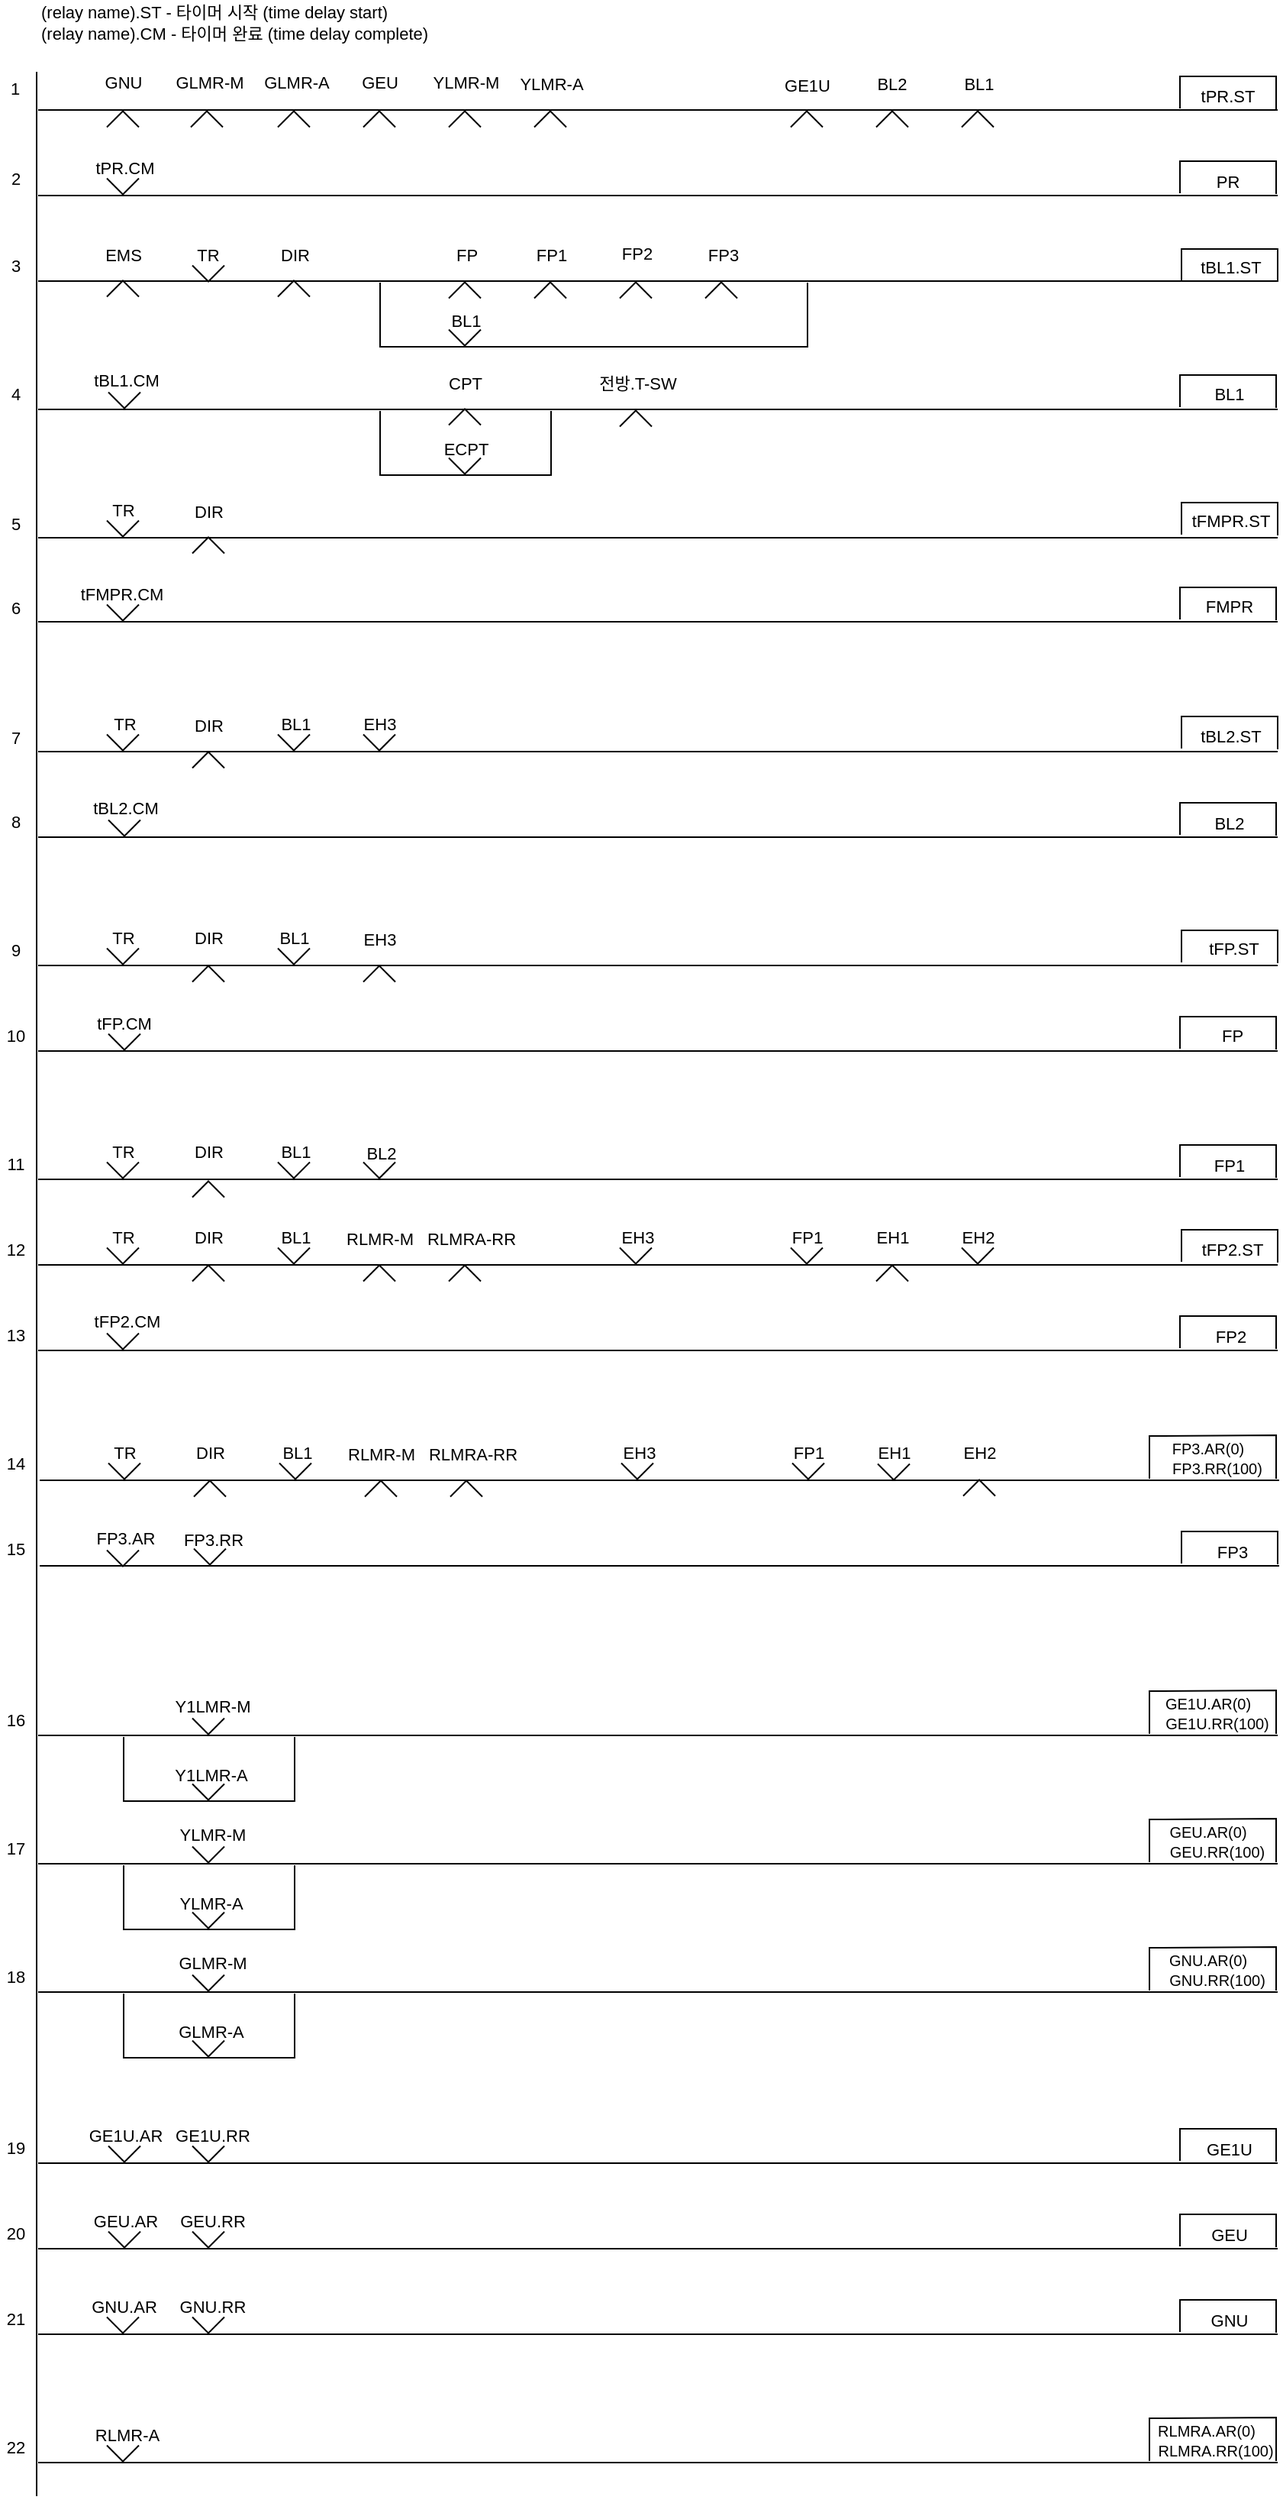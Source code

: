 <mxfile version="28.2.5" pages="2">
  <diagram name="단선-신호제어로직-하선" id="mrLvQRGA3PyRm6rwbz6y">
    <mxGraphModel dx="1063" dy="641" grid="1" gridSize="10" guides="1" tooltips="1" connect="1" arrows="1" fold="1" page="1" pageScale="1" pageWidth="827" pageHeight="1169" math="0" shadow="0">
      <root>
        <mxCell id="0" />
        <mxCell id="1" parent="0" />
        <mxCell id="7ok6oC4QqBGluofvjfyL-1" value="" style="endArrow=none;html=1;rounded=0;" parent="1" edge="1">
          <mxGeometry width="50" height="50" relative="1" as="geometry">
            <mxPoint x="445" y="152" as="sourcePoint" />
            <mxPoint x="1257" y="152" as="targetPoint" />
          </mxGeometry>
        </mxCell>
        <mxCell id="7ok6oC4QqBGluofvjfyL-2" value="GNU" style="text;html=1;strokeColor=none;fillColor=none;align=center;verticalAlign=middle;whiteSpace=wrap;rounded=0;fontFamily=Helvetica;fontSize=11;fontColor=default;" parent="1" vertex="1">
          <mxGeometry x="481" y="128" width="40" height="11" as="geometry" />
        </mxCell>
        <mxCell id="7ok6oC4QqBGluofvjfyL-3" value="" style="endArrow=none;html=1;rounded=0;" parent="1" edge="1">
          <mxGeometry width="50" height="50" relative="1" as="geometry">
            <mxPoint x="444" y="1714" as="sourcePoint" />
            <mxPoint x="444" y="127" as="targetPoint" />
          </mxGeometry>
        </mxCell>
        <mxCell id="7ok6oC4QqBGluofvjfyL-4" value="GLMR-M" style="text;html=1;strokeColor=none;fillColor=none;align=center;verticalAlign=middle;whiteSpace=wrap;rounded=0;fontFamily=Helvetica;fontSize=11;fontColor=default;" parent="1" vertex="1">
          <mxGeometry x="534" y="128" width="47" height="11" as="geometry" />
        </mxCell>
        <mxCell id="7ok6oC4QqBGluofvjfyL-5" value="GLMR-A" style="text;html=1;strokeColor=none;fillColor=none;align=center;verticalAlign=middle;whiteSpace=wrap;rounded=0;fontFamily=Helvetica;fontSize=11;fontColor=default;" parent="1" vertex="1">
          <mxGeometry x="591" y="128" width="47" height="11" as="geometry" />
        </mxCell>
        <mxCell id="7ok6oC4QqBGluofvjfyL-6" value="GEU" style="text;html=1;strokeColor=none;fillColor=none;align=center;verticalAlign=middle;whiteSpace=wrap;rounded=0;fontFamily=Helvetica;fontSize=11;fontColor=default;" parent="1" vertex="1">
          <mxGeometry x="649" y="128" width="40" height="11" as="geometry" />
        </mxCell>
        <mxCell id="7ok6oC4QqBGluofvjfyL-7" value="YLMR-M" style="text;html=1;strokeColor=none;fillColor=none;align=center;verticalAlign=middle;whiteSpace=wrap;rounded=0;fontFamily=Helvetica;fontSize=11;fontColor=default;" parent="1" vertex="1">
          <mxGeometry x="702" y="128" width="47" height="11" as="geometry" />
        </mxCell>
        <mxCell id="7ok6oC4QqBGluofvjfyL-8" value="YLMR-A" style="text;html=1;strokeColor=none;fillColor=none;align=center;verticalAlign=middle;whiteSpace=wrap;rounded=0;fontFamily=Helvetica;fontSize=11;fontColor=default;" parent="1" vertex="1">
          <mxGeometry x="758" y="129" width="47" height="12" as="geometry" />
        </mxCell>
        <mxCell id="7ok6oC4QqBGluofvjfyL-9" value="GE1U" style="text;html=1;strokeColor=none;fillColor=none;align=center;verticalAlign=middle;whiteSpace=wrap;rounded=0;fontFamily=Helvetica;fontSize=11;fontColor=default;" parent="1" vertex="1">
          <mxGeometry x="929" y="131" width="40" height="10" as="geometry" />
        </mxCell>
        <mxCell id="7ok6oC4QqBGluofvjfyL-10" value="BL2" style="text;html=1;strokeColor=none;fillColor=none;align=center;verticalAlign=middle;whiteSpace=wrap;rounded=0;fontFamily=Helvetica;fontSize=11;fontColor=default;" parent="1" vertex="1">
          <mxGeometry x="981" y="130" width="47" height="9" as="geometry" />
        </mxCell>
        <mxCell id="7ok6oC4QqBGluofvjfyL-11" value="BL1" style="text;html=1;strokeColor=none;fillColor=none;align=center;verticalAlign=middle;whiteSpace=wrap;rounded=0;fontFamily=Helvetica;fontSize=11;fontColor=default;" parent="1" vertex="1">
          <mxGeometry x="1038" y="130" width="47" height="10" as="geometry" />
        </mxCell>
        <mxCell id="7ok6oC4QqBGluofvjfyL-12" value="tPR.CM" style="text;html=1;strokeColor=none;fillColor=none;align=center;verticalAlign=middle;whiteSpace=wrap;rounded=0;fontFamily=Helvetica;fontSize=11;fontColor=default;" parent="1" vertex="1">
          <mxGeometry x="482" y="184" width="40" height="11" as="geometry" />
        </mxCell>
        <mxCell id="7ok6oC4QqBGluofvjfyL-13" value="PR" style="text;html=1;strokeColor=none;fillColor=none;align=center;verticalAlign=middle;whiteSpace=wrap;rounded=0;fontFamily=Helvetica;fontSize=11;fontColor=default;" parent="1" vertex="1">
          <mxGeometry x="1201" y="192" width="47" height="13" as="geometry" />
        </mxCell>
        <mxCell id="7ok6oC4QqBGluofvjfyL-14" value="EMS" style="text;html=1;strokeColor=none;fillColor=none;align=center;verticalAlign=middle;whiteSpace=wrap;rounded=0;fontFamily=Helvetica;fontSize=11;fontColor=default;" parent="1" vertex="1">
          <mxGeometry x="481" y="240" width="40" height="13" as="geometry" />
        </mxCell>
        <mxCell id="7ok6oC4QqBGluofvjfyL-15" value="TR" style="text;html=1;strokeColor=none;fillColor=none;align=center;verticalAlign=middle;whiteSpace=wrap;rounded=0;fontFamily=Helvetica;fontSize=11;fontColor=default;" parent="1" vertex="1">
          <mxGeometry x="533" y="240" width="47" height="13" as="geometry" />
        </mxCell>
        <mxCell id="7ok6oC4QqBGluofvjfyL-16" value="DIR" style="text;html=1;strokeColor=none;fillColor=none;align=center;verticalAlign=middle;whiteSpace=wrap;rounded=0;fontFamily=Helvetica;fontSize=11;fontColor=default;" parent="1" vertex="1">
          <mxGeometry x="590" y="240" width="47" height="13" as="geometry" />
        </mxCell>
        <mxCell id="7ok6oC4QqBGluofvjfyL-17" value="FP" style="text;html=1;strokeColor=none;fillColor=none;align=center;verticalAlign=middle;whiteSpace=wrap;rounded=0;fontFamily=Helvetica;fontSize=11;fontColor=default;" parent="1" vertex="1">
          <mxGeometry x="706" y="240" width="40" height="13" as="geometry" />
        </mxCell>
        <mxCell id="7ok6oC4QqBGluofvjfyL-18" value="FP1" style="text;html=1;strokeColor=none;fillColor=none;align=center;verticalAlign=middle;whiteSpace=wrap;rounded=0;fontFamily=Helvetica;fontSize=11;fontColor=default;" parent="1" vertex="1">
          <mxGeometry x="758" y="240" width="47" height="13" as="geometry" />
        </mxCell>
        <mxCell id="7ok6oC4QqBGluofvjfyL-19" value="FP2" style="text;html=1;strokeColor=none;fillColor=none;align=center;verticalAlign=middle;whiteSpace=wrap;rounded=0;fontFamily=Helvetica;fontSize=11;fontColor=default;" parent="1" vertex="1">
          <mxGeometry x="814" y="239" width="47" height="14" as="geometry" />
        </mxCell>
        <mxCell id="7ok6oC4QqBGluofvjfyL-20" value="FP3" style="text;html=1;strokeColor=none;fillColor=none;align=center;verticalAlign=middle;whiteSpace=wrap;rounded=0;fontFamily=Helvetica;fontSize=11;fontColor=default;" parent="1" vertex="1">
          <mxGeometry x="874" y="240" width="40" height="13" as="geometry" />
        </mxCell>
        <mxCell id="7ok6oC4QqBGluofvjfyL-22" value="" style="endArrow=none;html=1;rounded=0;" parent="1" edge="1">
          <mxGeometry width="50" height="50" relative="1" as="geometry">
            <mxPoint x="669" y="265" as="sourcePoint" />
            <mxPoint x="949" y="265" as="targetPoint" />
            <Array as="points">
              <mxPoint x="669" y="307" />
              <mxPoint x="949" y="307" />
            </Array>
          </mxGeometry>
        </mxCell>
        <mxCell id="7ok6oC4QqBGluofvjfyL-23" value="BL1" style="text;html=1;strokeColor=none;fillColor=none;align=center;verticalAlign=middle;whiteSpace=wrap;rounded=0;fontFamily=Helvetica;fontSize=11;fontColor=default;" parent="1" vertex="1">
          <mxGeometry x="702" y="285" width="47" height="10" as="geometry" />
        </mxCell>
        <mxCell id="7ok6oC4QqBGluofvjfyL-25" value="CPT" style="text;html=1;strokeColor=none;fillColor=none;align=center;verticalAlign=middle;whiteSpace=wrap;rounded=0;fontFamily=Helvetica;fontSize=11;fontColor=default;" parent="1" vertex="1">
          <mxGeometry x="705" y="324" width="40" height="14" as="geometry" />
        </mxCell>
        <mxCell id="7ok6oC4QqBGluofvjfyL-26" value="전방.T-SW" style="text;html=1;strokeColor=none;fillColor=none;align=center;verticalAlign=middle;whiteSpace=wrap;rounded=0;fontFamily=Helvetica;fontSize=11;fontColor=default;" parent="1" vertex="1">
          <mxGeometry x="807" y="323" width="62" height="15" as="geometry" />
        </mxCell>
        <mxCell id="7ok6oC4QqBGluofvjfyL-27" value="BL1" style="text;html=1;strokeColor=none;fillColor=none;align=center;verticalAlign=middle;whiteSpace=wrap;rounded=0;fontFamily=Helvetica;fontSize=11;fontColor=default;" parent="1" vertex="1">
          <mxGeometry x="1202" y="331" width="47" height="13" as="geometry" />
        </mxCell>
        <mxCell id="7ok6oC4QqBGluofvjfyL-28" value="" style="endArrow=none;html=1;rounded=0;" parent="1" edge="1">
          <mxGeometry width="50" height="50" relative="1" as="geometry">
            <mxPoint x="669" y="349" as="sourcePoint" />
            <mxPoint x="781" y="349" as="targetPoint" />
            <Array as="points">
              <mxPoint x="669" y="391" />
              <mxPoint x="781" y="391" />
            </Array>
          </mxGeometry>
        </mxCell>
        <mxCell id="7ok6oC4QqBGluofvjfyL-29" value="ECPT" style="text;html=1;strokeColor=none;fillColor=none;align=center;verticalAlign=middle;whiteSpace=wrap;rounded=0;fontFamily=Helvetica;fontSize=11;fontColor=default;" parent="1" vertex="1">
          <mxGeometry x="702" y="368" width="47" height="12" as="geometry" />
        </mxCell>
        <mxCell id="7ok6oC4QqBGluofvjfyL-30" value="TR" style="text;html=1;strokeColor=none;fillColor=none;align=center;verticalAlign=middle;whiteSpace=wrap;rounded=0;fontFamily=Helvetica;fontSize=11;fontColor=default;" parent="1" vertex="1">
          <mxGeometry x="481" y="407" width="40" height="14" as="geometry" />
        </mxCell>
        <mxCell id="7ok6oC4QqBGluofvjfyL-31" value="DIR" style="text;html=1;strokeColor=none;fillColor=none;align=center;verticalAlign=middle;whiteSpace=wrap;rounded=0;fontFamily=Helvetica;fontSize=11;fontColor=default;" parent="1" vertex="1">
          <mxGeometry x="537" y="407" width="40" height="16" as="geometry" />
        </mxCell>
        <mxCell id="7ok6oC4QqBGluofvjfyL-32" value="tFMPR.CM" style="text;html=1;strokeColor=none;fillColor=none;align=center;verticalAlign=middle;whiteSpace=wrap;rounded=0;fontFamily=Helvetica;fontSize=11;fontColor=default;" parent="1" vertex="1">
          <mxGeometry x="480" y="461" width="40" height="16" as="geometry" />
        </mxCell>
        <mxCell id="7ok6oC4QqBGluofvjfyL-33" value="FMPR" style="text;html=1;strokeColor=none;fillColor=none;align=center;verticalAlign=middle;whiteSpace=wrap;rounded=0;fontFamily=Helvetica;fontSize=11;fontColor=default;" parent="1" vertex="1">
          <mxGeometry x="1202" y="470" width="47" height="13" as="geometry" />
        </mxCell>
        <mxCell id="7ok6oC4QqBGluofvjfyL-35" value="TR" style="text;html=1;strokeColor=none;fillColor=none;align=center;verticalAlign=middle;whiteSpace=wrap;rounded=0;fontFamily=Helvetica;fontSize=11;fontColor=default;" parent="1" vertex="1">
          <mxGeometry x="482" y="545" width="40" height="17" as="geometry" />
        </mxCell>
        <mxCell id="7ok6oC4QqBGluofvjfyL-36" value="DIR" style="text;html=1;strokeColor=none;fillColor=none;align=center;verticalAlign=middle;whiteSpace=wrap;rounded=0;fontFamily=Helvetica;fontSize=11;fontColor=default;" parent="1" vertex="1">
          <mxGeometry x="537" y="547" width="40" height="16" as="geometry" />
        </mxCell>
        <mxCell id="7ok6oC4QqBGluofvjfyL-38" value="BL2" style="text;html=1;strokeColor=none;fillColor=none;align=center;verticalAlign=middle;whiteSpace=wrap;rounded=0;fontFamily=Helvetica;fontSize=11;fontColor=default;" parent="1" vertex="1">
          <mxGeometry x="1202" y="612" width="47" height="13" as="geometry" />
        </mxCell>
        <mxCell id="7ok6oC4QqBGluofvjfyL-39" value="tBL2.CM" style="text;html=1;strokeColor=none;fillColor=none;align=center;verticalAlign=middle;whiteSpace=wrap;rounded=0;fontFamily=Helvetica;fontSize=11;fontColor=default;" parent="1" vertex="1">
          <mxGeometry x="479" y="600" width="47" height="18" as="geometry" />
        </mxCell>
        <mxCell id="7ok6oC4QqBGluofvjfyL-40" value="BL1" style="text;html=1;strokeColor=none;fillColor=none;align=center;verticalAlign=middle;whiteSpace=wrap;rounded=0;fontFamily=Helvetica;fontSize=11;fontColor=default;" parent="1" vertex="1">
          <mxGeometry x="594" y="545" width="40" height="18" as="geometry" />
        </mxCell>
        <mxCell id="7ok6oC4QqBGluofvjfyL-41" value="EH3" style="text;html=1;strokeColor=none;fillColor=none;align=center;verticalAlign=middle;whiteSpace=wrap;rounded=0;fontFamily=Helvetica;fontSize=11;fontColor=default;" parent="1" vertex="1">
          <mxGeometry x="649" y="545" width="40" height="17" as="geometry" />
        </mxCell>
        <mxCell id="7ok6oC4QqBGluofvjfyL-42" value="TR" style="text;html=1;strokeColor=none;fillColor=none;align=center;verticalAlign=middle;whiteSpace=wrap;rounded=0;fontFamily=Helvetica;fontSize=11;fontColor=default;" parent="1" vertex="1">
          <mxGeometry x="481" y="688" width="40" height="11" as="geometry" />
        </mxCell>
        <mxCell id="7ok6oC4QqBGluofvjfyL-43" value="DIR" style="text;html=1;strokeColor=none;fillColor=none;align=center;verticalAlign=middle;whiteSpace=wrap;rounded=0;fontFamily=Helvetica;fontSize=11;fontColor=default;" parent="1" vertex="1">
          <mxGeometry x="537" y="689" width="40" height="10" as="geometry" />
        </mxCell>
        <mxCell id="7ok6oC4QqBGluofvjfyL-45" value="FP" style="text;html=1;strokeColor=none;fillColor=none;align=center;verticalAlign=middle;whiteSpace=wrap;rounded=0;fontFamily=Helvetica;fontSize=11;fontColor=default;" parent="1" vertex="1">
          <mxGeometry x="1204" y="751" width="47" height="13" as="geometry" />
        </mxCell>
        <mxCell id="7ok6oC4QqBGluofvjfyL-46" value="tFP.CM" style="text;html=1;strokeColor=none;fillColor=none;align=center;verticalAlign=middle;whiteSpace=wrap;rounded=0;fontFamily=Helvetica;fontSize=11;fontColor=default;" parent="1" vertex="1">
          <mxGeometry x="478" y="743" width="47" height="13" as="geometry" />
        </mxCell>
        <mxCell id="7ok6oC4QqBGluofvjfyL-47" value="BL1" style="text;html=1;strokeColor=none;fillColor=none;align=center;verticalAlign=middle;whiteSpace=wrap;rounded=0;fontFamily=Helvetica;fontSize=11;fontColor=default;" parent="1" vertex="1">
          <mxGeometry x="593" y="688" width="40" height="12" as="geometry" />
        </mxCell>
        <mxCell id="7ok6oC4QqBGluofvjfyL-48" value="EH3" style="text;html=1;strokeColor=none;fillColor=none;align=center;verticalAlign=middle;whiteSpace=wrap;rounded=0;fontFamily=Helvetica;fontSize=11;fontColor=default;" parent="1" vertex="1">
          <mxGeometry x="649" y="689" width="40" height="11" as="geometry" />
        </mxCell>
        <mxCell id="7ok6oC4QqBGluofvjfyL-49" value="TR" style="text;html=1;strokeColor=none;fillColor=none;align=center;verticalAlign=middle;whiteSpace=wrap;rounded=0;fontFamily=Helvetica;fontSize=11;fontColor=default;" parent="1" vertex="1">
          <mxGeometry x="481" y="829" width="40" height="10" as="geometry" />
        </mxCell>
        <mxCell id="7ok6oC4QqBGluofvjfyL-50" value="DIR" style="text;html=1;strokeColor=none;fillColor=none;align=center;verticalAlign=middle;whiteSpace=wrap;rounded=0;fontFamily=Helvetica;fontSize=11;fontColor=default;" parent="1" vertex="1">
          <mxGeometry x="537" y="829" width="40" height="9" as="geometry" />
        </mxCell>
        <mxCell id="7ok6oC4QqBGluofvjfyL-51" value="FP1" style="text;html=1;strokeColor=none;fillColor=none;align=center;verticalAlign=middle;whiteSpace=wrap;rounded=0;fontFamily=Helvetica;fontSize=11;fontColor=default;" parent="1" vertex="1">
          <mxGeometry x="1202" y="836" width="47" height="13" as="geometry" />
        </mxCell>
        <mxCell id="7ok6oC4QqBGluofvjfyL-52" value="BL1" style="text;html=1;strokeColor=none;fillColor=none;align=center;verticalAlign=middle;whiteSpace=wrap;rounded=0;fontFamily=Helvetica;fontSize=11;fontColor=default;" parent="1" vertex="1">
          <mxGeometry x="594" y="828" width="40" height="11" as="geometry" />
        </mxCell>
        <mxCell id="7ok6oC4QqBGluofvjfyL-53" value="BL2" style="text;html=1;strokeColor=none;fillColor=none;align=center;verticalAlign=middle;whiteSpace=wrap;rounded=0;fontFamily=Helvetica;fontSize=11;fontColor=default;" parent="1" vertex="1">
          <mxGeometry x="650" y="830" width="40" height="10" as="geometry" />
        </mxCell>
        <mxCell id="7ok6oC4QqBGluofvjfyL-54" value="TR" style="text;html=1;strokeColor=none;fillColor=none;align=center;verticalAlign=middle;whiteSpace=wrap;rounded=0;fontFamily=Helvetica;fontSize=11;fontColor=default;" parent="1" vertex="1">
          <mxGeometry x="481" y="885" width="40" height="9" as="geometry" />
        </mxCell>
        <mxCell id="7ok6oC4QqBGluofvjfyL-55" value="DIR" style="text;html=1;strokeColor=none;fillColor=none;align=center;verticalAlign=middle;whiteSpace=wrap;rounded=0;fontFamily=Helvetica;fontSize=11;fontColor=default;" parent="1" vertex="1">
          <mxGeometry x="537" y="886" width="40" height="8" as="geometry" />
        </mxCell>
        <mxCell id="7ok6oC4QqBGluofvjfyL-57" value="FP2" style="text;html=1;strokeColor=none;fillColor=none;align=center;verticalAlign=middle;whiteSpace=wrap;rounded=0;fontFamily=Helvetica;fontSize=11;fontColor=default;" parent="1" vertex="1">
          <mxGeometry x="1203" y="948" width="47" height="13" as="geometry" />
        </mxCell>
        <mxCell id="7ok6oC4QqBGluofvjfyL-58" value="tFP2.CM" style="text;html=1;strokeColor=none;fillColor=none;align=center;verticalAlign=middle;whiteSpace=wrap;rounded=0;fontFamily=Helvetica;fontSize=11;fontColor=default;" parent="1" vertex="1">
          <mxGeometry x="480" y="941" width="47" height="8" as="geometry" />
        </mxCell>
        <mxCell id="7ok6oC4QqBGluofvjfyL-59" value="BL1" style="text;html=1;strokeColor=none;fillColor=none;align=center;verticalAlign=middle;whiteSpace=wrap;rounded=0;fontFamily=Helvetica;fontSize=11;fontColor=default;" parent="1" vertex="1">
          <mxGeometry x="594" y="885" width="40" height="10" as="geometry" />
        </mxCell>
        <mxCell id="7ok6oC4QqBGluofvjfyL-60" value="RLMR-M" style="text;html=1;strokeColor=none;fillColor=none;align=center;verticalAlign=middle;whiteSpace=wrap;rounded=0;fontFamily=Helvetica;fontSize=11;fontColor=default;" parent="1" vertex="1">
          <mxGeometry x="643" y="886" width="52" height="9" as="geometry" />
        </mxCell>
        <mxCell id="7ok6oC4QqBGluofvjfyL-61" value="RLMRA-RR" style="text;html=1;strokeColor=none;fillColor=none;align=center;verticalAlign=middle;whiteSpace=wrap;rounded=0;fontFamily=Helvetica;fontSize=11;fontColor=default;" parent="1" vertex="1">
          <mxGeometry x="695" y="886" width="68" height="9" as="geometry" />
        </mxCell>
        <mxCell id="7ok6oC4QqBGluofvjfyL-62" value="EH3" style="text;html=1;strokeColor=none;fillColor=none;align=center;verticalAlign=middle;whiteSpace=wrap;rounded=0;fontFamily=Helvetica;fontSize=11;fontColor=default;" parent="1" vertex="1">
          <mxGeometry x="818" y="885" width="40" height="9" as="geometry" />
        </mxCell>
        <mxCell id="7ok6oC4QqBGluofvjfyL-63" value="FP1" style="text;html=1;strokeColor=none;fillColor=none;align=center;verticalAlign=middle;whiteSpace=wrap;rounded=0;fontFamily=Helvetica;fontSize=11;fontColor=default;" parent="1" vertex="1">
          <mxGeometry x="929" y="885" width="40" height="9" as="geometry" />
        </mxCell>
        <mxCell id="7ok6oC4QqBGluofvjfyL-64" value="EH2" style="text;html=1;strokeColor=none;fillColor=none;align=center;verticalAlign=middle;whiteSpace=wrap;rounded=0;fontFamily=Helvetica;fontSize=11;fontColor=default;" parent="1" vertex="1">
          <mxGeometry x="1041" y="885" width="40" height="9" as="geometry" />
        </mxCell>
        <mxCell id="7ok6oC4QqBGluofvjfyL-65" value="EH1" style="text;html=1;strokeColor=none;fillColor=none;align=center;verticalAlign=middle;whiteSpace=wrap;rounded=0;fontFamily=Helvetica;fontSize=11;fontColor=default;" parent="1" vertex="1">
          <mxGeometry x="985" y="886" width="40" height="8" as="geometry" />
        </mxCell>
        <mxCell id="7ok6oC4QqBGluofvjfyL-66" value="Y1LMR-M" style="text;html=1;strokeColor=none;fillColor=none;align=center;verticalAlign=middle;whiteSpace=wrap;rounded=0;fontFamily=Helvetica;fontSize=11;fontColor=default;" parent="1" vertex="1">
          <mxGeometry x="533" y="1187" width="53" height="20" as="geometry" />
        </mxCell>
        <mxCell id="7ok6oC4QqBGluofvjfyL-67" value="Y1LMR-A" style="text;html=1;strokeColor=none;fillColor=none;align=center;verticalAlign=middle;whiteSpace=wrap;rounded=0;fontFamily=Helvetica;fontSize=11;fontColor=default;" parent="1" vertex="1">
          <mxGeometry x="531" y="1232" width="55" height="20" as="geometry" />
        </mxCell>
        <mxCell id="7ok6oC4QqBGluofvjfyL-68" value="RLMR-A" style="text;html=1;strokeColor=none;fillColor=none;align=center;verticalAlign=middle;whiteSpace=wrap;rounded=0;fontFamily=Helvetica;fontSize=11;fontColor=default;" parent="1" vertex="1">
          <mxGeometry x="477" y="1666" width="53" height="15" as="geometry" />
        </mxCell>
        <mxCell id="7ok6oC4QqBGluofvjfyL-69" value="1" style="text;html=1;strokeColor=none;fillColor=none;align=center;verticalAlign=middle;whiteSpace=wrap;rounded=0;fontFamily=Helvetica;fontSize=11;fontColor=default;" parent="1" vertex="1">
          <mxGeometry x="420" y="128" width="20" height="20" as="geometry" />
        </mxCell>
        <mxCell id="7ok6oC4QqBGluofvjfyL-70" value="2" style="text;html=1;strokeColor=none;fillColor=none;align=center;verticalAlign=middle;whiteSpace=wrap;rounded=0;fontFamily=Helvetica;fontSize=11;fontColor=default;" parent="1" vertex="1">
          <mxGeometry x="420" y="189" width="21" height="16" as="geometry" />
        </mxCell>
        <mxCell id="7ok6oC4QqBGluofvjfyL-71" value="" style="endArrow=none;html=1;rounded=0;" parent="1" edge="1">
          <mxGeometry width="50" height="50" relative="1" as="geometry">
            <mxPoint x="445" y="208" as="sourcePoint" />
            <mxPoint x="1257" y="208" as="targetPoint" />
          </mxGeometry>
        </mxCell>
        <mxCell id="7ok6oC4QqBGluofvjfyL-72" value="" style="endArrow=none;html=1;rounded=0;labelBackgroundColor=default;fontFamily=Helvetica;fontSize=11;fontColor=default;startSize=3;endSize=3;sourcePerimeterSpacing=0;strokeColor=default;shape=connector;jumpStyle=none;jumpSize=6;" parent="1" edge="1">
          <mxGeometry width="50" height="50" relative="1" as="geometry">
            <mxPoint x="1193" y="206.5" as="sourcePoint" />
            <mxPoint x="1256" y="207" as="targetPoint" />
            <Array as="points">
              <mxPoint x="1193" y="185.5" />
              <mxPoint x="1256" y="185.5" />
            </Array>
          </mxGeometry>
        </mxCell>
        <mxCell id="7ok6oC4QqBGluofvjfyL-73" value="" style="verticalLabelPosition=bottom;html=1;verticalAlign=top;align=center;shape=mxgraph.floorplan.windowBow;strokeWidth=1;fontSize=11;direction=west;" parent="1" vertex="1">
          <mxGeometry x="490" y="152.5" width="21" height="11" as="geometry" />
        </mxCell>
        <mxCell id="7ok6oC4QqBGluofvjfyL-74" value="" style="verticalLabelPosition=bottom;html=1;verticalAlign=top;align=center;shape=mxgraph.floorplan.windowBow;strokeWidth=1;fontSize=11;direction=west;" parent="1" vertex="1">
          <mxGeometry x="545" y="152.5" width="21" height="11" as="geometry" />
        </mxCell>
        <mxCell id="7ok6oC4QqBGluofvjfyL-75" value="" style="verticalLabelPosition=bottom;html=1;verticalAlign=top;align=center;shape=mxgraph.floorplan.windowBow;strokeWidth=1;fontSize=11;direction=west;" parent="1" vertex="1">
          <mxGeometry x="602" y="152.5" width="21" height="11" as="geometry" />
        </mxCell>
        <mxCell id="7ok6oC4QqBGluofvjfyL-76" value="" style="verticalLabelPosition=bottom;html=1;verticalAlign=top;align=center;shape=mxgraph.floorplan.windowBow;strokeWidth=1;fontSize=11;direction=west;" parent="1" vertex="1">
          <mxGeometry x="658" y="152.5" width="21" height="11" as="geometry" />
        </mxCell>
        <mxCell id="7ok6oC4QqBGluofvjfyL-77" value="" style="verticalLabelPosition=bottom;html=1;verticalAlign=top;align=center;shape=mxgraph.floorplan.windowBow;strokeWidth=1;fontSize=11;direction=west;" parent="1" vertex="1">
          <mxGeometry x="714" y="152.5" width="21" height="11" as="geometry" />
        </mxCell>
        <mxCell id="7ok6oC4QqBGluofvjfyL-78" value="" style="verticalLabelPosition=bottom;html=1;verticalAlign=top;align=center;shape=mxgraph.floorplan.windowBow;strokeWidth=1;fontSize=11;direction=west;" parent="1" vertex="1">
          <mxGeometry x="770" y="152.5" width="21" height="11" as="geometry" />
        </mxCell>
        <mxCell id="7ok6oC4QqBGluofvjfyL-79" value="" style="verticalLabelPosition=bottom;html=1;verticalAlign=top;align=center;shape=mxgraph.floorplan.windowBow;strokeWidth=1;fontSize=11;direction=west;" parent="1" vertex="1">
          <mxGeometry x="938" y="152.5" width="21" height="11" as="geometry" />
        </mxCell>
        <mxCell id="7ok6oC4QqBGluofvjfyL-80" value="" style="verticalLabelPosition=bottom;html=1;verticalAlign=top;align=center;shape=mxgraph.floorplan.windowBow;strokeWidth=1;fontSize=11;direction=west;" parent="1" vertex="1">
          <mxGeometry x="994" y="152.5" width="21" height="11" as="geometry" />
        </mxCell>
        <mxCell id="7ok6oC4QqBGluofvjfyL-81" value="" style="verticalLabelPosition=bottom;html=1;verticalAlign=top;align=center;shape=mxgraph.floorplan.windowBow;strokeWidth=1;fontSize=11;direction=west;" parent="1" vertex="1">
          <mxGeometry x="1050" y="152.5" width="21" height="11" as="geometry" />
        </mxCell>
        <mxCell id="7ok6oC4QqBGluofvjfyL-82" value="" style="verticalLabelPosition=bottom;html=1;verticalAlign=top;align=center;shape=mxgraph.floorplan.windowBow;strokeWidth=1;fontSize=11;direction=east;" parent="1" vertex="1">
          <mxGeometry x="490" y="196.5" width="21" height="11" as="geometry" />
        </mxCell>
        <mxCell id="7ok6oC4QqBGluofvjfyL-83" value="" style="endArrow=none;html=1;rounded=0;" parent="1" edge="1">
          <mxGeometry width="50" height="50" relative="1" as="geometry">
            <mxPoint x="445" y="264" as="sourcePoint" />
            <mxPoint x="1257" y="264" as="targetPoint" />
          </mxGeometry>
        </mxCell>
        <mxCell id="7ok6oC4QqBGluofvjfyL-85" value="" style="verticalLabelPosition=bottom;html=1;verticalAlign=top;align=center;shape=mxgraph.floorplan.windowBow;strokeWidth=1;fontSize=11;direction=west;" parent="1" vertex="1">
          <mxGeometry x="490" y="263.5" width="21" height="11" as="geometry" />
        </mxCell>
        <mxCell id="7ok6oC4QqBGluofvjfyL-86" value="" style="verticalLabelPosition=bottom;html=1;verticalAlign=top;align=center;shape=mxgraph.floorplan.windowBow;strokeWidth=1;fontSize=11;direction=east;" parent="1" vertex="1">
          <mxGeometry x="546" y="253.5" width="21" height="11" as="geometry" />
        </mxCell>
        <mxCell id="7ok6oC4QqBGluofvjfyL-87" value="" style="verticalLabelPosition=bottom;html=1;verticalAlign=top;align=center;shape=mxgraph.floorplan.windowBow;strokeWidth=1;fontSize=11;direction=west;" parent="1" vertex="1">
          <mxGeometry x="602" y="263.5" width="21" height="11" as="geometry" />
        </mxCell>
        <mxCell id="7ok6oC4QqBGluofvjfyL-88" value="" style="verticalLabelPosition=bottom;html=1;verticalAlign=top;align=center;shape=mxgraph.floorplan.windowBow;strokeWidth=1;fontSize=11;direction=west;" parent="1" vertex="1">
          <mxGeometry x="714" y="264.5" width="21" height="11" as="geometry" />
        </mxCell>
        <mxCell id="7ok6oC4QqBGluofvjfyL-89" value="" style="verticalLabelPosition=bottom;html=1;verticalAlign=top;align=center;shape=mxgraph.floorplan.windowBow;strokeWidth=1;fontSize=11;direction=west;" parent="1" vertex="1">
          <mxGeometry x="770" y="264.5" width="21" height="11" as="geometry" />
        </mxCell>
        <mxCell id="7ok6oC4QqBGluofvjfyL-90" value="" style="verticalLabelPosition=bottom;html=1;verticalAlign=top;align=center;shape=mxgraph.floorplan.windowBow;strokeWidth=1;fontSize=11;direction=west;" parent="1" vertex="1">
          <mxGeometry x="826" y="264.5" width="21" height="11" as="geometry" />
        </mxCell>
        <mxCell id="7ok6oC4QqBGluofvjfyL-91" value="" style="verticalLabelPosition=bottom;html=1;verticalAlign=top;align=center;shape=mxgraph.floorplan.windowBow;strokeWidth=1;fontSize=11;direction=west;" parent="1" vertex="1">
          <mxGeometry x="882" y="264.5" width="21" height="11" as="geometry" />
        </mxCell>
        <mxCell id="7ok6oC4QqBGluofvjfyL-92" value="" style="verticalLabelPosition=bottom;html=1;verticalAlign=top;align=center;shape=mxgraph.floorplan.windowBow;strokeWidth=1;fontSize=11;direction=east;" parent="1" vertex="1">
          <mxGeometry x="714" y="295.5" width="21" height="11" as="geometry" />
        </mxCell>
        <mxCell id="7ok6oC4QqBGluofvjfyL-93" value="" style="endArrow=none;html=1;rounded=0;" parent="1" edge="1">
          <mxGeometry width="50" height="50" relative="1" as="geometry">
            <mxPoint x="445" y="348" as="sourcePoint" />
            <mxPoint x="1257" y="348" as="targetPoint" />
          </mxGeometry>
        </mxCell>
        <mxCell id="7ok6oC4QqBGluofvjfyL-94" value="" style="endArrow=none;html=1;rounded=0;labelBackgroundColor=default;fontFamily=Helvetica;fontSize=11;fontColor=default;startSize=3;endSize=3;sourcePerimeterSpacing=0;strokeColor=default;shape=connector;jumpStyle=none;jumpSize=6;" parent="1" edge="1">
          <mxGeometry width="50" height="50" relative="1" as="geometry">
            <mxPoint x="1193.0" y="346.5" as="sourcePoint" />
            <mxPoint x="1256.0" y="347" as="targetPoint" />
            <Array as="points">
              <mxPoint x="1193" y="325.5" />
              <mxPoint x="1256" y="325.5" />
            </Array>
          </mxGeometry>
        </mxCell>
        <mxCell id="7ok6oC4QqBGluofvjfyL-96" value="" style="verticalLabelPosition=bottom;html=1;verticalAlign=top;align=center;shape=mxgraph.floorplan.windowBow;strokeWidth=1;fontSize=11;direction=west;" parent="1" vertex="1">
          <mxGeometry x="714" y="347.5" width="21" height="11" as="geometry" />
        </mxCell>
        <mxCell id="7ok6oC4QqBGluofvjfyL-97" value="" style="verticalLabelPosition=bottom;html=1;verticalAlign=top;align=center;shape=mxgraph.floorplan.windowBow;strokeWidth=1;fontSize=11;direction=east;" parent="1" vertex="1">
          <mxGeometry x="714" y="379.5" width="21" height="11" as="geometry" />
        </mxCell>
        <mxCell id="7ok6oC4QqBGluofvjfyL-98" value="" style="verticalLabelPosition=bottom;html=1;verticalAlign=top;align=center;shape=mxgraph.floorplan.windowBow;strokeWidth=1;fontSize=11;direction=west;" parent="1" vertex="1">
          <mxGeometry x="826" y="348.5" width="21" height="11" as="geometry" />
        </mxCell>
        <mxCell id="7ok6oC4QqBGluofvjfyL-99" value="" style="endArrow=none;html=1;rounded=0;" parent="1" edge="1">
          <mxGeometry width="50" height="50" relative="1" as="geometry">
            <mxPoint x="445" y="432.0" as="sourcePoint" />
            <mxPoint x="1257" y="432.0" as="targetPoint" />
          </mxGeometry>
        </mxCell>
        <mxCell id="7ok6oC4QqBGluofvjfyL-100" value="" style="verticalLabelPosition=bottom;html=1;verticalAlign=top;align=center;shape=mxgraph.floorplan.windowBow;strokeWidth=1;fontSize=11;direction=east;" parent="1" vertex="1">
          <mxGeometry x="490" y="420.5" width="21" height="11" as="geometry" />
        </mxCell>
        <mxCell id="7ok6oC4QqBGluofvjfyL-101" value="" style="verticalLabelPosition=bottom;html=1;verticalAlign=top;align=center;shape=mxgraph.floorplan.windowBow;strokeWidth=1;fontSize=11;direction=west;" parent="1" vertex="1">
          <mxGeometry x="546" y="431.5" width="21" height="11" as="geometry" />
        </mxCell>
        <mxCell id="7ok6oC4QqBGluofvjfyL-102" value="" style="endArrow=none;html=1;rounded=0;" parent="1" edge="1">
          <mxGeometry width="50" height="50" relative="1" as="geometry">
            <mxPoint x="445" y="487.0" as="sourcePoint" />
            <mxPoint x="1257" y="487.0" as="targetPoint" />
          </mxGeometry>
        </mxCell>
        <mxCell id="7ok6oC4QqBGluofvjfyL-103" value="" style="endArrow=none;html=1;rounded=0;labelBackgroundColor=default;fontFamily=Helvetica;fontSize=11;fontColor=default;startSize=3;endSize=3;sourcePerimeterSpacing=0;strokeColor=default;shape=connector;jumpStyle=none;jumpSize=6;" parent="1" edge="1">
          <mxGeometry width="50" height="50" relative="1" as="geometry">
            <mxPoint x="1193.0" y="485.5" as="sourcePoint" />
            <mxPoint x="1256.0" y="486.0" as="targetPoint" />
            <Array as="points">
              <mxPoint x="1193" y="464.5" />
              <mxPoint x="1256" y="464.5" />
            </Array>
          </mxGeometry>
        </mxCell>
        <mxCell id="7ok6oC4QqBGluofvjfyL-104" value="" style="verticalLabelPosition=bottom;html=1;verticalAlign=top;align=center;shape=mxgraph.floorplan.windowBow;strokeWidth=1;fontSize=11;direction=east;" parent="1" vertex="1">
          <mxGeometry x="490" y="475.5" width="21" height="11" as="geometry" />
        </mxCell>
        <mxCell id="7ok6oC4QqBGluofvjfyL-106" value="" style="endArrow=none;html=1;rounded=0;" parent="1" edge="1">
          <mxGeometry width="50" height="50" relative="1" as="geometry">
            <mxPoint x="445" y="572.0" as="sourcePoint" />
            <mxPoint x="1257" y="572.0" as="targetPoint" />
          </mxGeometry>
        </mxCell>
        <mxCell id="7ok6oC4QqBGluofvjfyL-107" value="" style="verticalLabelPosition=bottom;html=1;verticalAlign=top;align=center;shape=mxgraph.floorplan.windowBow;strokeWidth=1;fontSize=11;direction=east;" parent="1" vertex="1">
          <mxGeometry x="490" y="560.5" width="21" height="11" as="geometry" />
        </mxCell>
        <mxCell id="7ok6oC4QqBGluofvjfyL-108" value="" style="verticalLabelPosition=bottom;html=1;verticalAlign=top;align=center;shape=mxgraph.floorplan.windowBow;strokeWidth=1;fontSize=11;direction=west;" parent="1" vertex="1">
          <mxGeometry x="546" y="572" width="21" height="11" as="geometry" />
        </mxCell>
        <mxCell id="7ok6oC4QqBGluofvjfyL-109" value="" style="verticalLabelPosition=bottom;html=1;verticalAlign=top;align=center;shape=mxgraph.floorplan.windowBow;strokeWidth=1;fontSize=11;direction=east;" parent="1" vertex="1">
          <mxGeometry x="602" y="560.5" width="21" height="11" as="geometry" />
        </mxCell>
        <mxCell id="7ok6oC4QqBGluofvjfyL-110" value="" style="verticalLabelPosition=bottom;html=1;verticalAlign=top;align=center;shape=mxgraph.floorplan.windowBow;strokeWidth=1;fontSize=11;direction=east;" parent="1" vertex="1">
          <mxGeometry x="658" y="560.5" width="21" height="11" as="geometry" />
        </mxCell>
        <mxCell id="7ok6oC4QqBGluofvjfyL-111" value="" style="endArrow=none;html=1;rounded=0;" parent="1" edge="1">
          <mxGeometry width="50" height="50" relative="1" as="geometry">
            <mxPoint x="445" y="628.0" as="sourcePoint" />
            <mxPoint x="1257" y="628.0" as="targetPoint" />
          </mxGeometry>
        </mxCell>
        <mxCell id="7ok6oC4QqBGluofvjfyL-112" value="" style="endArrow=none;html=1;rounded=0;labelBackgroundColor=default;fontFamily=Helvetica;fontSize=11;fontColor=default;startSize=3;endSize=3;sourcePerimeterSpacing=0;strokeColor=default;shape=connector;jumpStyle=none;jumpSize=6;" parent="1" edge="1">
          <mxGeometry width="50" height="50" relative="1" as="geometry">
            <mxPoint x="1193.0" y="626.5" as="sourcePoint" />
            <mxPoint x="1256.0" y="627" as="targetPoint" />
            <Array as="points">
              <mxPoint x="1193" y="605.5" />
              <mxPoint x="1256" y="605.5" />
            </Array>
          </mxGeometry>
        </mxCell>
        <mxCell id="7ok6oC4QqBGluofvjfyL-114" value="" style="verticalLabelPosition=bottom;html=1;verticalAlign=top;align=center;shape=mxgraph.floorplan.windowBow;strokeWidth=1;fontSize=11;direction=east;" parent="1" vertex="1">
          <mxGeometry x="491" y="616.5" width="21" height="11" as="geometry" />
        </mxCell>
        <mxCell id="7ok6oC4QqBGluofvjfyL-115" value="" style="endArrow=none;html=1;rounded=0;" parent="1" edge="1">
          <mxGeometry width="50" height="50" relative="1" as="geometry">
            <mxPoint x="445" y="712.0" as="sourcePoint" />
            <mxPoint x="1257" y="712.0" as="targetPoint" />
          </mxGeometry>
        </mxCell>
        <mxCell id="7ok6oC4QqBGluofvjfyL-116" value="" style="verticalLabelPosition=bottom;html=1;verticalAlign=top;align=center;shape=mxgraph.floorplan.windowBow;strokeWidth=1;fontSize=11;direction=east;" parent="1" vertex="1">
          <mxGeometry x="490" y="700.5" width="21" height="11" as="geometry" />
        </mxCell>
        <mxCell id="7ok6oC4QqBGluofvjfyL-117" value="" style="verticalLabelPosition=bottom;html=1;verticalAlign=top;align=center;shape=mxgraph.floorplan.windowBow;strokeWidth=1;fontSize=11;direction=west;" parent="1" vertex="1">
          <mxGeometry x="546" y="712" width="21" height="11" as="geometry" />
        </mxCell>
        <mxCell id="7ok6oC4QqBGluofvjfyL-118" value="" style="verticalLabelPosition=bottom;html=1;verticalAlign=top;align=center;shape=mxgraph.floorplan.windowBow;strokeWidth=1;fontSize=11;direction=east;" parent="1" vertex="1">
          <mxGeometry x="602" y="700.5" width="21" height="11" as="geometry" />
        </mxCell>
        <mxCell id="7ok6oC4QqBGluofvjfyL-119" value="" style="verticalLabelPosition=bottom;html=1;verticalAlign=top;align=center;shape=mxgraph.floorplan.windowBow;strokeWidth=1;fontSize=11;direction=west;" parent="1" vertex="1">
          <mxGeometry x="658" y="712" width="21" height="11" as="geometry" />
        </mxCell>
        <mxCell id="7ok6oC4QqBGluofvjfyL-120" value="" style="endArrow=none;html=1;rounded=0;" parent="1" edge="1">
          <mxGeometry width="50" height="50" relative="1" as="geometry">
            <mxPoint x="445" y="768.0" as="sourcePoint" />
            <mxPoint x="1257" y="768.0" as="targetPoint" />
          </mxGeometry>
        </mxCell>
        <mxCell id="7ok6oC4QqBGluofvjfyL-121" value="" style="endArrow=none;html=1;rounded=0;labelBackgroundColor=default;fontFamily=Helvetica;fontSize=11;fontColor=default;startSize=3;endSize=3;sourcePerimeterSpacing=0;strokeColor=default;shape=connector;jumpStyle=none;jumpSize=6;" parent="1" edge="1">
          <mxGeometry width="50" height="50" relative="1" as="geometry">
            <mxPoint x="1193.0" y="766.5" as="sourcePoint" />
            <mxPoint x="1256.0" y="767" as="targetPoint" />
            <Array as="points">
              <mxPoint x="1193" y="745.5" />
              <mxPoint x="1256" y="745.5" />
            </Array>
          </mxGeometry>
        </mxCell>
        <mxCell id="7ok6oC4QqBGluofvjfyL-123" value="" style="verticalLabelPosition=bottom;html=1;verticalAlign=top;align=center;shape=mxgraph.floorplan.windowBow;strokeWidth=1;fontSize=11;direction=east;" parent="1" vertex="1">
          <mxGeometry x="491" y="756.5" width="21" height="11" as="geometry" />
        </mxCell>
        <mxCell id="7ok6oC4QqBGluofvjfyL-124" value="" style="endArrow=none;html=1;rounded=0;" parent="1" edge="1">
          <mxGeometry width="50" height="50" relative="1" as="geometry">
            <mxPoint x="445" y="852.0" as="sourcePoint" />
            <mxPoint x="1257" y="852.0" as="targetPoint" />
          </mxGeometry>
        </mxCell>
        <mxCell id="7ok6oC4QqBGluofvjfyL-125" value="" style="endArrow=none;html=1;rounded=0;labelBackgroundColor=default;fontFamily=Helvetica;fontSize=11;fontColor=default;startSize=3;endSize=3;sourcePerimeterSpacing=0;strokeColor=default;shape=connector;jumpStyle=none;jumpSize=6;" parent="1" edge="1">
          <mxGeometry width="50" height="50" relative="1" as="geometry">
            <mxPoint x="1193.0" y="850.5" as="sourcePoint" />
            <mxPoint x="1256.0" y="851" as="targetPoint" />
            <Array as="points">
              <mxPoint x="1193" y="829.5" />
              <mxPoint x="1256" y="829.5" />
            </Array>
          </mxGeometry>
        </mxCell>
        <mxCell id="7ok6oC4QqBGluofvjfyL-126" value="" style="verticalLabelPosition=bottom;html=1;verticalAlign=top;align=center;shape=mxgraph.floorplan.windowBow;strokeWidth=1;fontSize=11;direction=east;" parent="1" vertex="1">
          <mxGeometry x="490" y="840.5" width="21" height="11" as="geometry" />
        </mxCell>
        <mxCell id="7ok6oC4QqBGluofvjfyL-127" value="" style="verticalLabelPosition=bottom;html=1;verticalAlign=top;align=center;shape=mxgraph.floorplan.windowBow;strokeWidth=1;fontSize=11;direction=west;" parent="1" vertex="1">
          <mxGeometry x="546" y="853" width="21" height="11" as="geometry" />
        </mxCell>
        <mxCell id="7ok6oC4QqBGluofvjfyL-128" value="" style="verticalLabelPosition=bottom;html=1;verticalAlign=top;align=center;shape=mxgraph.floorplan.windowBow;strokeWidth=1;fontSize=11;direction=east;" parent="1" vertex="1">
          <mxGeometry x="602" y="840.5" width="21" height="11" as="geometry" />
        </mxCell>
        <mxCell id="7ok6oC4QqBGluofvjfyL-129" value="" style="verticalLabelPosition=bottom;html=1;verticalAlign=top;align=center;shape=mxgraph.floorplan.windowBow;strokeWidth=1;fontSize=11;direction=east;" parent="1" vertex="1">
          <mxGeometry x="658" y="840.5" width="21" height="11" as="geometry" />
        </mxCell>
        <mxCell id="7ok6oC4QqBGluofvjfyL-130" value="" style="endArrow=none;html=1;rounded=0;" parent="1" edge="1">
          <mxGeometry width="50" height="50" relative="1" as="geometry">
            <mxPoint x="445" y="908.0" as="sourcePoint" />
            <mxPoint x="1257" y="908.0" as="targetPoint" />
          </mxGeometry>
        </mxCell>
        <mxCell id="7ok6oC4QqBGluofvjfyL-131" value="" style="verticalLabelPosition=bottom;html=1;verticalAlign=top;align=center;shape=mxgraph.floorplan.windowBow;strokeWidth=1;fontSize=11;direction=east;" parent="1" vertex="1">
          <mxGeometry x="490" y="896.5" width="21" height="11" as="geometry" />
        </mxCell>
        <mxCell id="7ok6oC4QqBGluofvjfyL-132" value="" style="verticalLabelPosition=bottom;html=1;verticalAlign=top;align=center;shape=mxgraph.floorplan.windowBow;strokeWidth=1;fontSize=11;direction=west;" parent="1" vertex="1">
          <mxGeometry x="546" y="908" width="21" height="11" as="geometry" />
        </mxCell>
        <mxCell id="7ok6oC4QqBGluofvjfyL-133" value="" style="verticalLabelPosition=bottom;html=1;verticalAlign=top;align=center;shape=mxgraph.floorplan.windowBow;strokeWidth=1;fontSize=11;direction=east;" parent="1" vertex="1">
          <mxGeometry x="602" y="896.5" width="21" height="11" as="geometry" />
        </mxCell>
        <mxCell id="7ok6oC4QqBGluofvjfyL-134" value="" style="verticalLabelPosition=bottom;html=1;verticalAlign=top;align=center;shape=mxgraph.floorplan.windowBow;strokeWidth=1;fontSize=11;direction=west;" parent="1" vertex="1">
          <mxGeometry x="658" y="908" width="21" height="11" as="geometry" />
        </mxCell>
        <mxCell id="7ok6oC4QqBGluofvjfyL-135" value="" style="verticalLabelPosition=bottom;html=1;verticalAlign=top;align=center;shape=mxgraph.floorplan.windowBow;strokeWidth=1;fontSize=11;direction=west;" parent="1" vertex="1">
          <mxGeometry x="714" y="908" width="21" height="11" as="geometry" />
        </mxCell>
        <mxCell id="7ok6oC4QqBGluofvjfyL-136" value="" style="verticalLabelPosition=bottom;html=1;verticalAlign=top;align=center;shape=mxgraph.floorplan.windowBow;strokeWidth=1;fontSize=11;direction=east;" parent="1" vertex="1">
          <mxGeometry x="826" y="896.5" width="21" height="11" as="geometry" />
        </mxCell>
        <mxCell id="7ok6oC4QqBGluofvjfyL-137" value="" style="verticalLabelPosition=bottom;html=1;verticalAlign=top;align=center;shape=mxgraph.floorplan.windowBow;strokeWidth=1;fontSize=11;direction=east;" parent="1" vertex="1">
          <mxGeometry x="938" y="896.5" width="21" height="11" as="geometry" />
        </mxCell>
        <mxCell id="7ok6oC4QqBGluofvjfyL-138" value="" style="verticalLabelPosition=bottom;html=1;verticalAlign=top;align=center;shape=mxgraph.floorplan.windowBow;strokeWidth=1;fontSize=11;direction=west;" parent="1" vertex="1">
          <mxGeometry x="994" y="908" width="21" height="11" as="geometry" />
        </mxCell>
        <mxCell id="7ok6oC4QqBGluofvjfyL-139" value="" style="verticalLabelPosition=bottom;html=1;verticalAlign=top;align=center;shape=mxgraph.floorplan.windowBow;strokeWidth=1;fontSize=11;direction=east;" parent="1" vertex="1">
          <mxGeometry x="1050" y="896.5" width="21" height="11" as="geometry" />
        </mxCell>
        <mxCell id="7ok6oC4QqBGluofvjfyL-140" value="" style="endArrow=none;html=1;rounded=0;" parent="1" edge="1">
          <mxGeometry width="50" height="50" relative="1" as="geometry">
            <mxPoint x="445" y="964.0" as="sourcePoint" />
            <mxPoint x="1257" y="964.0" as="targetPoint" />
          </mxGeometry>
        </mxCell>
        <mxCell id="7ok6oC4QqBGluofvjfyL-141" value="" style="endArrow=none;html=1;rounded=0;labelBackgroundColor=default;fontFamily=Helvetica;fontSize=11;fontColor=default;startSize=3;endSize=3;sourcePerimeterSpacing=0;strokeColor=default;shape=connector;jumpStyle=none;jumpSize=6;" parent="1" edge="1">
          <mxGeometry width="50" height="50" relative="1" as="geometry">
            <mxPoint x="1193.0" y="962.5" as="sourcePoint" />
            <mxPoint x="1256.0" y="963" as="targetPoint" />
            <Array as="points">
              <mxPoint x="1193" y="941.5" />
              <mxPoint x="1256" y="941.5" />
            </Array>
          </mxGeometry>
        </mxCell>
        <mxCell id="7ok6oC4QqBGluofvjfyL-143" value="" style="verticalLabelPosition=bottom;html=1;verticalAlign=top;align=center;shape=mxgraph.floorplan.windowBow;strokeWidth=1;fontSize=11;direction=east;" parent="1" vertex="1">
          <mxGeometry x="490" y="952.5" width="21" height="11" as="geometry" />
        </mxCell>
        <mxCell id="7ok6oC4QqBGluofvjfyL-144" value="TR" style="text;html=1;strokeColor=none;fillColor=none;align=center;verticalAlign=middle;whiteSpace=wrap;rounded=0;fontFamily=Helvetica;fontSize=11;fontColor=default;" parent="1" vertex="1">
          <mxGeometry x="482" y="1026" width="40" height="9" as="geometry" />
        </mxCell>
        <mxCell id="7ok6oC4QqBGluofvjfyL-145" value="DIR" style="text;html=1;strokeColor=none;fillColor=none;align=center;verticalAlign=middle;whiteSpace=wrap;rounded=0;fontFamily=Helvetica;fontSize=11;fontColor=default;" parent="1" vertex="1">
          <mxGeometry x="538" y="1027" width="40" height="8" as="geometry" />
        </mxCell>
        <mxCell id="7ok6oC4QqBGluofvjfyL-146" value="FP3.RR" style="text;html=1;strokeColor=none;fillColor=none;align=center;verticalAlign=middle;whiteSpace=wrap;rounded=0;fontFamily=Helvetica;fontSize=11;fontColor=default;" parent="1" vertex="1">
          <mxGeometry x="540" y="1083" width="40" height="9" as="geometry" />
        </mxCell>
        <mxCell id="7ok6oC4QqBGluofvjfyL-147" value="FP3" style="text;html=1;strokeColor=none;fillColor=none;align=center;verticalAlign=middle;whiteSpace=wrap;rounded=0;fontFamily=Helvetica;fontSize=11;fontColor=default;" parent="1" vertex="1">
          <mxGeometry x="1204" y="1089" width="47" height="13" as="geometry" />
        </mxCell>
        <mxCell id="7ok6oC4QqBGluofvjfyL-148" value="FP3.AR" style="text;html=1;strokeColor=none;fillColor=none;align=center;verticalAlign=middle;whiteSpace=wrap;rounded=0;fontFamily=Helvetica;fontSize=11;fontColor=default;" parent="1" vertex="1">
          <mxGeometry x="479" y="1083" width="47" height="8" as="geometry" />
        </mxCell>
        <mxCell id="7ok6oC4QqBGluofvjfyL-149" value="BL1" style="text;html=1;strokeColor=none;fillColor=none;align=center;verticalAlign=middle;whiteSpace=wrap;rounded=0;fontFamily=Helvetica;fontSize=11;fontColor=default;" parent="1" vertex="1">
          <mxGeometry x="595" y="1026" width="40" height="10" as="geometry" />
        </mxCell>
        <mxCell id="7ok6oC4QqBGluofvjfyL-150" value="RLMR-M" style="text;html=1;strokeColor=none;fillColor=none;align=center;verticalAlign=middle;whiteSpace=wrap;rounded=0;fontFamily=Helvetica;fontSize=11;fontColor=default;" parent="1" vertex="1">
          <mxGeometry x="644" y="1027" width="52" height="9" as="geometry" />
        </mxCell>
        <mxCell id="7ok6oC4QqBGluofvjfyL-151" value="RLMRA-RR" style="text;html=1;strokeColor=none;fillColor=none;align=center;verticalAlign=middle;whiteSpace=wrap;rounded=0;fontFamily=Helvetica;fontSize=11;fontColor=default;" parent="1" vertex="1">
          <mxGeometry x="696" y="1027" width="68" height="9" as="geometry" />
        </mxCell>
        <mxCell id="7ok6oC4QqBGluofvjfyL-152" value="EH3" style="text;html=1;strokeColor=none;fillColor=none;align=center;verticalAlign=middle;whiteSpace=wrap;rounded=0;fontFamily=Helvetica;fontSize=11;fontColor=default;" parent="1" vertex="1">
          <mxGeometry x="819" y="1026" width="40" height="9" as="geometry" />
        </mxCell>
        <mxCell id="7ok6oC4QqBGluofvjfyL-153" value="FP1" style="text;html=1;strokeColor=none;fillColor=none;align=center;verticalAlign=middle;whiteSpace=wrap;rounded=0;fontFamily=Helvetica;fontSize=11;fontColor=default;" parent="1" vertex="1">
          <mxGeometry x="930" y="1026" width="40" height="9" as="geometry" />
        </mxCell>
        <mxCell id="7ok6oC4QqBGluofvjfyL-154" value="EH2" style="text;html=1;strokeColor=none;fillColor=none;align=center;verticalAlign=middle;whiteSpace=wrap;rounded=0;fontFamily=Helvetica;fontSize=11;fontColor=default;" parent="1" vertex="1">
          <mxGeometry x="1042" y="1026" width="40" height="9" as="geometry" />
        </mxCell>
        <mxCell id="7ok6oC4QqBGluofvjfyL-155" value="EH1" style="text;html=1;strokeColor=none;fillColor=none;align=center;verticalAlign=middle;whiteSpace=wrap;rounded=0;fontFamily=Helvetica;fontSize=11;fontColor=default;" parent="1" vertex="1">
          <mxGeometry x="986" y="1027" width="40" height="8" as="geometry" />
        </mxCell>
        <mxCell id="7ok6oC4QqBGluofvjfyL-156" value="" style="endArrow=none;html=1;rounded=0;" parent="1" edge="1">
          <mxGeometry width="50" height="50" relative="1" as="geometry">
            <mxPoint x="446" y="1049.0" as="sourcePoint" />
            <mxPoint x="1258" y="1049.0" as="targetPoint" />
          </mxGeometry>
        </mxCell>
        <mxCell id="7ok6oC4QqBGluofvjfyL-157" value="" style="verticalLabelPosition=bottom;html=1;verticalAlign=top;align=center;shape=mxgraph.floorplan.windowBow;strokeWidth=1;fontSize=11;direction=east;" parent="1" vertex="1">
          <mxGeometry x="491" y="1037.5" width="21" height="11" as="geometry" />
        </mxCell>
        <mxCell id="7ok6oC4QqBGluofvjfyL-158" value="" style="verticalLabelPosition=bottom;html=1;verticalAlign=top;align=center;shape=mxgraph.floorplan.windowBow;strokeWidth=1;fontSize=11;direction=west;" parent="1" vertex="1">
          <mxGeometry x="547" y="1049" width="21" height="11" as="geometry" />
        </mxCell>
        <mxCell id="7ok6oC4QqBGluofvjfyL-159" value="" style="verticalLabelPosition=bottom;html=1;verticalAlign=top;align=center;shape=mxgraph.floorplan.windowBow;strokeWidth=1;fontSize=11;direction=east;" parent="1" vertex="1">
          <mxGeometry x="603" y="1037.5" width="21" height="11" as="geometry" />
        </mxCell>
        <mxCell id="7ok6oC4QqBGluofvjfyL-160" value="" style="verticalLabelPosition=bottom;html=1;verticalAlign=top;align=center;shape=mxgraph.floorplan.windowBow;strokeWidth=1;fontSize=11;direction=west;" parent="1" vertex="1">
          <mxGeometry x="659" y="1049" width="21" height="11" as="geometry" />
        </mxCell>
        <mxCell id="7ok6oC4QqBGluofvjfyL-161" value="" style="verticalLabelPosition=bottom;html=1;verticalAlign=top;align=center;shape=mxgraph.floorplan.windowBow;strokeWidth=1;fontSize=11;direction=west;" parent="1" vertex="1">
          <mxGeometry x="715" y="1049" width="21" height="11" as="geometry" />
        </mxCell>
        <mxCell id="7ok6oC4QqBGluofvjfyL-162" value="" style="verticalLabelPosition=bottom;html=1;verticalAlign=top;align=center;shape=mxgraph.floorplan.windowBow;strokeWidth=1;fontSize=11;direction=east;" parent="1" vertex="1">
          <mxGeometry x="827" y="1037.5" width="21" height="11" as="geometry" />
        </mxCell>
        <mxCell id="7ok6oC4QqBGluofvjfyL-163" value="" style="verticalLabelPosition=bottom;html=1;verticalAlign=top;align=center;shape=mxgraph.floorplan.windowBow;strokeWidth=1;fontSize=11;direction=east;" parent="1" vertex="1">
          <mxGeometry x="939" y="1037.5" width="21" height="11" as="geometry" />
        </mxCell>
        <mxCell id="7ok6oC4QqBGluofvjfyL-164" value="" style="verticalLabelPosition=bottom;html=1;verticalAlign=top;align=center;shape=mxgraph.floorplan.windowBow;strokeWidth=1;fontSize=11;direction=east;" parent="1" vertex="1">
          <mxGeometry x="995" y="1038" width="21" height="11" as="geometry" />
        </mxCell>
        <mxCell id="7ok6oC4QqBGluofvjfyL-165" value="" style="verticalLabelPosition=bottom;html=1;verticalAlign=top;align=center;shape=mxgraph.floorplan.windowBow;strokeWidth=1;fontSize=11;direction=west;" parent="1" vertex="1">
          <mxGeometry x="1051" y="1048.5" width="21" height="11" as="geometry" />
        </mxCell>
        <mxCell id="7ok6oC4QqBGluofvjfyL-166" value="" style="endArrow=none;html=1;rounded=0;" parent="1" edge="1">
          <mxGeometry width="50" height="50" relative="1" as="geometry">
            <mxPoint x="446" y="1105.0" as="sourcePoint" />
            <mxPoint x="1258" y="1105.0" as="targetPoint" />
          </mxGeometry>
        </mxCell>
        <mxCell id="7ok6oC4QqBGluofvjfyL-167" value="" style="endArrow=none;html=1;rounded=0;labelBackgroundColor=default;fontFamily=Helvetica;fontSize=11;fontColor=default;startSize=3;endSize=3;sourcePerimeterSpacing=0;strokeColor=default;shape=connector;jumpStyle=none;jumpSize=6;" parent="1" edge="1">
          <mxGeometry width="50" height="50" relative="1" as="geometry">
            <mxPoint x="1194.0" y="1103.5" as="sourcePoint" />
            <mxPoint x="1257.0" y="1104" as="targetPoint" />
            <Array as="points">
              <mxPoint x="1194" y="1082.5" />
              <mxPoint x="1257" y="1082.5" />
            </Array>
          </mxGeometry>
        </mxCell>
        <mxCell id="7ok6oC4QqBGluofvjfyL-168" value="" style="verticalLabelPosition=bottom;html=1;verticalAlign=top;align=center;shape=mxgraph.floorplan.windowBow;strokeWidth=1;fontSize=11;direction=east;" parent="1" vertex="1">
          <mxGeometry x="547" y="1093.5" width="21" height="11" as="geometry" />
        </mxCell>
        <mxCell id="7ok6oC4QqBGluofvjfyL-169" value="" style="verticalLabelPosition=bottom;html=1;verticalAlign=top;align=center;shape=mxgraph.floorplan.windowBow;strokeWidth=1;fontSize=11;direction=east;" parent="1" vertex="1">
          <mxGeometry x="490" y="1094.5" width="21" height="11" as="geometry" />
        </mxCell>
        <mxCell id="7ok6oC4QqBGluofvjfyL-170" value="" style="endArrow=none;html=1;rounded=0;" parent="1" edge="1">
          <mxGeometry width="50" height="50" relative="1" as="geometry">
            <mxPoint x="501" y="1217" as="sourcePoint" />
            <mxPoint x="613" y="1217" as="targetPoint" />
            <Array as="points">
              <mxPoint x="501" y="1259" />
              <mxPoint x="613" y="1259" />
            </Array>
          </mxGeometry>
        </mxCell>
        <mxCell id="7ok6oC4QqBGluofvjfyL-171" value="" style="endArrow=none;html=1;rounded=0;" parent="1" edge="1">
          <mxGeometry width="50" height="50" relative="1" as="geometry">
            <mxPoint x="445" y="1216.0" as="sourcePoint" />
            <mxPoint x="1257.0" y="1216.0" as="targetPoint" />
          </mxGeometry>
        </mxCell>
        <mxCell id="7ok6oC4QqBGluofvjfyL-172" value="" style="verticalLabelPosition=bottom;html=1;verticalAlign=top;align=center;shape=mxgraph.floorplan.windowBow;strokeWidth=1;fontSize=11;direction=east;" parent="1" vertex="1">
          <mxGeometry x="546" y="1204.5" width="21" height="11" as="geometry" />
        </mxCell>
        <mxCell id="7ok6oC4QqBGluofvjfyL-173" value="" style="verticalLabelPosition=bottom;html=1;verticalAlign=top;align=center;shape=mxgraph.floorplan.windowBow;strokeWidth=1;fontSize=11;direction=east;" parent="1" vertex="1">
          <mxGeometry x="546" y="1247.5" width="21" height="11" as="geometry" />
        </mxCell>
        <mxCell id="7ok6oC4QqBGluofvjfyL-174" value="YLMR-M" style="text;html=1;strokeColor=none;fillColor=none;align=center;verticalAlign=middle;whiteSpace=wrap;rounded=0;fontFamily=Helvetica;fontSize=11;fontColor=default;" parent="1" vertex="1">
          <mxGeometry x="533" y="1271" width="53" height="20" as="geometry" />
        </mxCell>
        <mxCell id="7ok6oC4QqBGluofvjfyL-175" value="YLMR-A" style="text;html=1;strokeColor=none;fillColor=none;align=center;verticalAlign=middle;whiteSpace=wrap;rounded=0;fontFamily=Helvetica;fontSize=11;fontColor=default;" parent="1" vertex="1">
          <mxGeometry x="531" y="1316" width="55" height="20" as="geometry" />
        </mxCell>
        <mxCell id="7ok6oC4QqBGluofvjfyL-176" value="" style="endArrow=none;html=1;rounded=0;" parent="1" edge="1">
          <mxGeometry width="50" height="50" relative="1" as="geometry">
            <mxPoint x="501" y="1301.0" as="sourcePoint" />
            <mxPoint x="613" y="1301.0" as="targetPoint" />
            <Array as="points">
              <mxPoint x="501" y="1343" />
              <mxPoint x="613" y="1343" />
            </Array>
          </mxGeometry>
        </mxCell>
        <mxCell id="7ok6oC4QqBGluofvjfyL-177" value="" style="endArrow=none;html=1;rounded=0;" parent="1" edge="1">
          <mxGeometry width="50" height="50" relative="1" as="geometry">
            <mxPoint x="445" y="1300.0" as="sourcePoint" />
            <mxPoint x="1257.0" y="1300.0" as="targetPoint" />
          </mxGeometry>
        </mxCell>
        <mxCell id="7ok6oC4QqBGluofvjfyL-178" value="" style="verticalLabelPosition=bottom;html=1;verticalAlign=top;align=center;shape=mxgraph.floorplan.windowBow;strokeWidth=1;fontSize=11;direction=east;" parent="1" vertex="1">
          <mxGeometry x="546" y="1288.5" width="21" height="11" as="geometry" />
        </mxCell>
        <mxCell id="7ok6oC4QqBGluofvjfyL-179" value="" style="verticalLabelPosition=bottom;html=1;verticalAlign=top;align=center;shape=mxgraph.floorplan.windowBow;strokeWidth=1;fontSize=11;direction=east;" parent="1" vertex="1">
          <mxGeometry x="546" y="1331.5" width="21" height="11" as="geometry" />
        </mxCell>
        <mxCell id="7ok6oC4QqBGluofvjfyL-180" value="GLMR-M" style="text;html=1;strokeColor=none;fillColor=none;align=center;verticalAlign=middle;whiteSpace=wrap;rounded=0;fontFamily=Helvetica;fontSize=11;fontColor=default;" parent="1" vertex="1">
          <mxGeometry x="533" y="1355" width="53" height="20" as="geometry" />
        </mxCell>
        <mxCell id="7ok6oC4QqBGluofvjfyL-181" value="GLMR-A" style="text;html=1;strokeColor=none;fillColor=none;align=center;verticalAlign=middle;whiteSpace=wrap;rounded=0;fontFamily=Helvetica;fontSize=11;fontColor=default;" parent="1" vertex="1">
          <mxGeometry x="531" y="1400" width="55" height="20" as="geometry" />
        </mxCell>
        <mxCell id="7ok6oC4QqBGluofvjfyL-182" value="" style="endArrow=none;html=1;rounded=0;" parent="1" edge="1">
          <mxGeometry width="50" height="50" relative="1" as="geometry">
            <mxPoint x="501" y="1385.0" as="sourcePoint" />
            <mxPoint x="613" y="1385.0" as="targetPoint" />
            <Array as="points">
              <mxPoint x="501" y="1427" />
              <mxPoint x="613" y="1427" />
            </Array>
          </mxGeometry>
        </mxCell>
        <mxCell id="7ok6oC4QqBGluofvjfyL-183" value="" style="endArrow=none;html=1;rounded=0;" parent="1" edge="1">
          <mxGeometry width="50" height="50" relative="1" as="geometry">
            <mxPoint x="445" y="1384.0" as="sourcePoint" />
            <mxPoint x="1257.0" y="1384.0" as="targetPoint" />
          </mxGeometry>
        </mxCell>
        <mxCell id="7ok6oC4QqBGluofvjfyL-184" value="" style="verticalLabelPosition=bottom;html=1;verticalAlign=top;align=center;shape=mxgraph.floorplan.windowBow;strokeWidth=1;fontSize=11;direction=east;" parent="1" vertex="1">
          <mxGeometry x="546" y="1372.5" width="21" height="11" as="geometry" />
        </mxCell>
        <mxCell id="7ok6oC4QqBGluofvjfyL-185" value="" style="verticalLabelPosition=bottom;html=1;verticalAlign=top;align=center;shape=mxgraph.floorplan.windowBow;strokeWidth=1;fontSize=11;direction=east;" parent="1" vertex="1">
          <mxGeometry x="546" y="1415.5" width="21" height="11" as="geometry" />
        </mxCell>
        <mxCell id="7ok6oC4QqBGluofvjfyL-186" value="GE1U.RR" style="text;html=1;strokeColor=none;fillColor=none;align=center;verticalAlign=middle;whiteSpace=wrap;rounded=0;fontFamily=Helvetica;fontSize=11;fontColor=default;" parent="1" vertex="1">
          <mxGeometry x="533" y="1468" width="53" height="20" as="geometry" />
        </mxCell>
        <mxCell id="7ok6oC4QqBGluofvjfyL-187" value="GE1U" style="text;html=1;strokeColor=none;fillColor=none;align=center;verticalAlign=middle;whiteSpace=wrap;rounded=0;fontFamily=Helvetica;fontSize=11;fontColor=default;" parent="1" vertex="1">
          <mxGeometry x="1202" y="1480" width="47" height="13" as="geometry" />
        </mxCell>
        <mxCell id="7ok6oC4QqBGluofvjfyL-188" value="GE1U.AR" style="text;html=1;strokeColor=none;fillColor=none;align=center;verticalAlign=middle;whiteSpace=wrap;rounded=0;fontFamily=Helvetica;fontSize=11;fontColor=default;" parent="1" vertex="1">
          <mxGeometry x="475" y="1468" width="55" height="20" as="geometry" />
        </mxCell>
        <mxCell id="7ok6oC4QqBGluofvjfyL-189" value="" style="endArrow=none;html=1;rounded=0;" parent="1" edge="1">
          <mxGeometry width="50" height="50" relative="1" as="geometry">
            <mxPoint x="445" y="1496.0" as="sourcePoint" />
            <mxPoint x="1257.0" y="1496.0" as="targetPoint" />
          </mxGeometry>
        </mxCell>
        <mxCell id="7ok6oC4QqBGluofvjfyL-190" value="" style="endArrow=none;html=1;rounded=0;labelBackgroundColor=default;fontFamily=Helvetica;fontSize=11;fontColor=default;startSize=3;endSize=3;sourcePerimeterSpacing=0;strokeColor=default;shape=connector;jumpStyle=none;jumpSize=6;" parent="1" edge="1">
          <mxGeometry width="50" height="50" relative="1" as="geometry">
            <mxPoint x="1193.0" y="1494.5" as="sourcePoint" />
            <mxPoint x="1256.0" y="1495" as="targetPoint" />
            <Array as="points">
              <mxPoint x="1193" y="1473.5" />
              <mxPoint x="1256" y="1473.5" />
            </Array>
          </mxGeometry>
        </mxCell>
        <mxCell id="7ok6oC4QqBGluofvjfyL-191" value="" style="verticalLabelPosition=bottom;html=1;verticalAlign=top;align=center;shape=mxgraph.floorplan.windowBow;strokeWidth=1;fontSize=11;direction=east;" parent="1" vertex="1">
          <mxGeometry x="546" y="1484.5" width="21" height="11" as="geometry" />
        </mxCell>
        <mxCell id="7ok6oC4QqBGluofvjfyL-192" value="" style="verticalLabelPosition=bottom;html=1;verticalAlign=top;align=center;shape=mxgraph.floorplan.windowBow;strokeWidth=1;fontSize=11;direction=east;" parent="1" vertex="1">
          <mxGeometry x="491" y="1484.5" width="21" height="11" as="geometry" />
        </mxCell>
        <mxCell id="7ok6oC4QqBGluofvjfyL-193" value="GEU.RR" style="text;html=1;strokeColor=none;fillColor=none;align=center;verticalAlign=middle;whiteSpace=wrap;rounded=0;fontFamily=Helvetica;fontSize=11;fontColor=default;" parent="1" vertex="1">
          <mxGeometry x="533" y="1524" width="53" height="20" as="geometry" />
        </mxCell>
        <mxCell id="7ok6oC4QqBGluofvjfyL-194" value="GEU" style="text;html=1;strokeColor=none;fillColor=none;align=center;verticalAlign=middle;whiteSpace=wrap;rounded=0;fontFamily=Helvetica;fontSize=11;fontColor=default;" parent="1" vertex="1">
          <mxGeometry x="1202" y="1536" width="47" height="13" as="geometry" />
        </mxCell>
        <mxCell id="7ok6oC4QqBGluofvjfyL-195" value="GEU.AR" style="text;html=1;strokeColor=none;fillColor=none;align=center;verticalAlign=middle;whiteSpace=wrap;rounded=0;fontFamily=Helvetica;fontSize=11;fontColor=default;" parent="1" vertex="1">
          <mxGeometry x="475" y="1524" width="55" height="20" as="geometry" />
        </mxCell>
        <mxCell id="7ok6oC4QqBGluofvjfyL-196" value="" style="endArrow=none;html=1;rounded=0;" parent="1" edge="1">
          <mxGeometry width="50" height="50" relative="1" as="geometry">
            <mxPoint x="445" y="1552.0" as="sourcePoint" />
            <mxPoint x="1257.0" y="1552.0" as="targetPoint" />
          </mxGeometry>
        </mxCell>
        <mxCell id="7ok6oC4QqBGluofvjfyL-197" value="" style="endArrow=none;html=1;rounded=0;labelBackgroundColor=default;fontFamily=Helvetica;fontSize=11;fontColor=default;startSize=3;endSize=3;sourcePerimeterSpacing=0;strokeColor=default;shape=connector;jumpStyle=none;jumpSize=6;" parent="1" edge="1">
          <mxGeometry width="50" height="50" relative="1" as="geometry">
            <mxPoint x="1193.0" y="1550.5" as="sourcePoint" />
            <mxPoint x="1256.0" y="1551" as="targetPoint" />
            <Array as="points">
              <mxPoint x="1193" y="1529.5" />
              <mxPoint x="1256" y="1529.5" />
            </Array>
          </mxGeometry>
        </mxCell>
        <mxCell id="7ok6oC4QqBGluofvjfyL-198" value="" style="verticalLabelPosition=bottom;html=1;verticalAlign=top;align=center;shape=mxgraph.floorplan.windowBow;strokeWidth=1;fontSize=11;direction=east;" parent="1" vertex="1">
          <mxGeometry x="546" y="1540.5" width="21" height="11" as="geometry" />
        </mxCell>
        <mxCell id="7ok6oC4QqBGluofvjfyL-199" value="" style="verticalLabelPosition=bottom;html=1;verticalAlign=top;align=center;shape=mxgraph.floorplan.windowBow;strokeWidth=1;fontSize=11;direction=east;" parent="1" vertex="1">
          <mxGeometry x="491" y="1540.5" width="21" height="11" as="geometry" />
        </mxCell>
        <mxCell id="7ok6oC4QqBGluofvjfyL-200" value="GNU.RR" style="text;html=1;strokeColor=none;fillColor=none;align=center;verticalAlign=middle;whiteSpace=wrap;rounded=0;fontFamily=Helvetica;fontSize=11;fontColor=default;" parent="1" vertex="1">
          <mxGeometry x="533" y="1580" width="53" height="20" as="geometry" />
        </mxCell>
        <mxCell id="7ok6oC4QqBGluofvjfyL-201" value="GNU" style="text;html=1;strokeColor=none;fillColor=none;align=center;verticalAlign=middle;whiteSpace=wrap;rounded=0;fontFamily=Helvetica;fontSize=11;fontColor=default;" parent="1" vertex="1">
          <mxGeometry x="1202" y="1592" width="47" height="13" as="geometry" />
        </mxCell>
        <mxCell id="7ok6oC4QqBGluofvjfyL-202" value="GNU.AR" style="text;html=1;strokeColor=none;fillColor=none;align=center;verticalAlign=middle;whiteSpace=wrap;rounded=0;fontFamily=Helvetica;fontSize=11;fontColor=default;" parent="1" vertex="1">
          <mxGeometry x="474" y="1580" width="55" height="20" as="geometry" />
        </mxCell>
        <mxCell id="7ok6oC4QqBGluofvjfyL-203" value="" style="endArrow=none;html=1;rounded=0;" parent="1" edge="1">
          <mxGeometry width="50" height="50" relative="1" as="geometry">
            <mxPoint x="445" y="1608.0" as="sourcePoint" />
            <mxPoint x="1257.0" y="1608.0" as="targetPoint" />
          </mxGeometry>
        </mxCell>
        <mxCell id="7ok6oC4QqBGluofvjfyL-204" value="" style="endArrow=none;html=1;rounded=0;labelBackgroundColor=default;fontFamily=Helvetica;fontSize=11;fontColor=default;startSize=3;endSize=3;sourcePerimeterSpacing=0;strokeColor=default;shape=connector;jumpStyle=none;jumpSize=6;" parent="1" edge="1">
          <mxGeometry width="50" height="50" relative="1" as="geometry">
            <mxPoint x="1193.0" y="1606.5" as="sourcePoint" />
            <mxPoint x="1256.0" y="1607" as="targetPoint" />
            <Array as="points">
              <mxPoint x="1193" y="1585.5" />
              <mxPoint x="1256" y="1585.5" />
            </Array>
          </mxGeometry>
        </mxCell>
        <mxCell id="7ok6oC4QqBGluofvjfyL-205" value="" style="verticalLabelPosition=bottom;html=1;verticalAlign=top;align=center;shape=mxgraph.floorplan.windowBow;strokeWidth=1;fontSize=11;direction=east;" parent="1" vertex="1">
          <mxGeometry x="546" y="1596.5" width="21" height="11" as="geometry" />
        </mxCell>
        <mxCell id="7ok6oC4QqBGluofvjfyL-206" value="" style="verticalLabelPosition=bottom;html=1;verticalAlign=top;align=center;shape=mxgraph.floorplan.windowBow;strokeWidth=1;fontSize=11;direction=east;" parent="1" vertex="1">
          <mxGeometry x="490" y="1596.5" width="21" height="11" as="geometry" />
        </mxCell>
        <mxCell id="7ok6oC4QqBGluofvjfyL-207" value="" style="endArrow=none;html=1;rounded=0;" parent="1" edge="1">
          <mxGeometry width="50" height="50" relative="1" as="geometry">
            <mxPoint x="445" y="1692.0" as="sourcePoint" />
            <mxPoint x="1257.0" y="1692.0" as="targetPoint" />
          </mxGeometry>
        </mxCell>
        <mxCell id="7ok6oC4QqBGluofvjfyL-208" value="" style="verticalLabelPosition=bottom;html=1;verticalAlign=top;align=center;shape=mxgraph.floorplan.windowBow;strokeWidth=1;fontSize=11;direction=east;" parent="1" vertex="1">
          <mxGeometry x="490" y="1680.5" width="21" height="11" as="geometry" />
        </mxCell>
        <mxCell id="7ok6oC4QqBGluofvjfyL-209" value="3" style="text;html=1;strokeColor=none;fillColor=none;align=center;verticalAlign=middle;whiteSpace=wrap;rounded=0;fontFamily=Helvetica;fontSize=11;fontColor=default;" parent="1" vertex="1">
          <mxGeometry x="420" y="246" width="21" height="16" as="geometry" />
        </mxCell>
        <mxCell id="7ok6oC4QqBGluofvjfyL-210" value="4" style="text;html=1;strokeColor=none;fillColor=none;align=center;verticalAlign=middle;whiteSpace=wrap;rounded=0;fontFamily=Helvetica;fontSize=11;fontColor=default;" parent="1" vertex="1">
          <mxGeometry x="420" y="330" width="21" height="16" as="geometry" />
        </mxCell>
        <mxCell id="7ok6oC4QqBGluofvjfyL-211" value="5" style="text;html=1;strokeColor=none;fillColor=none;align=center;verticalAlign=middle;whiteSpace=wrap;rounded=0;fontFamily=Helvetica;fontSize=11;fontColor=default;" parent="1" vertex="1">
          <mxGeometry x="420" y="415" width="21" height="16" as="geometry" />
        </mxCell>
        <mxCell id="7ok6oC4QqBGluofvjfyL-212" value="6" style="text;html=1;strokeColor=none;fillColor=none;align=center;verticalAlign=middle;whiteSpace=wrap;rounded=0;fontFamily=Helvetica;fontSize=11;fontColor=default;" parent="1" vertex="1">
          <mxGeometry x="420" y="470" width="21" height="16" as="geometry" />
        </mxCell>
        <mxCell id="7ok6oC4QqBGluofvjfyL-213" value="7" style="text;html=1;strokeColor=none;fillColor=none;align=center;verticalAlign=middle;whiteSpace=wrap;rounded=0;fontFamily=Helvetica;fontSize=11;fontColor=default;" parent="1" vertex="1">
          <mxGeometry x="420" y="555" width="21" height="16" as="geometry" />
        </mxCell>
        <mxCell id="7ok6oC4QqBGluofvjfyL-214" value="8" style="text;html=1;strokeColor=none;fillColor=none;align=center;verticalAlign=middle;whiteSpace=wrap;rounded=0;fontFamily=Helvetica;fontSize=11;fontColor=default;" parent="1" vertex="1">
          <mxGeometry x="420" y="610" width="21" height="16" as="geometry" />
        </mxCell>
        <mxCell id="7ok6oC4QqBGluofvjfyL-215" value="9" style="text;html=1;strokeColor=none;fillColor=none;align=center;verticalAlign=middle;whiteSpace=wrap;rounded=0;fontFamily=Helvetica;fontSize=11;fontColor=default;" parent="1" vertex="1">
          <mxGeometry x="420" y="694" width="21" height="16" as="geometry" />
        </mxCell>
        <mxCell id="7ok6oC4QqBGluofvjfyL-216" value="10" style="text;html=1;strokeColor=none;fillColor=none;align=center;verticalAlign=middle;whiteSpace=wrap;rounded=0;fontFamily=Helvetica;fontSize=11;fontColor=default;" parent="1" vertex="1">
          <mxGeometry x="420" y="750" width="21" height="16" as="geometry" />
        </mxCell>
        <mxCell id="7ok6oC4QqBGluofvjfyL-217" value="11" style="text;html=1;strokeColor=none;fillColor=none;align=center;verticalAlign=middle;whiteSpace=wrap;rounded=0;fontFamily=Helvetica;fontSize=11;fontColor=default;" parent="1" vertex="1">
          <mxGeometry x="420" y="834" width="21" height="16" as="geometry" />
        </mxCell>
        <mxCell id="7ok6oC4QqBGluofvjfyL-218" value="12" style="text;html=1;strokeColor=none;fillColor=none;align=center;verticalAlign=middle;whiteSpace=wrap;rounded=0;fontFamily=Helvetica;fontSize=11;fontColor=default;" parent="1" vertex="1">
          <mxGeometry x="420" y="890" width="21" height="16" as="geometry" />
        </mxCell>
        <mxCell id="7ok6oC4QqBGluofvjfyL-219" value="13" style="text;html=1;strokeColor=none;fillColor=none;align=center;verticalAlign=middle;whiteSpace=wrap;rounded=0;fontFamily=Helvetica;fontSize=11;fontColor=default;" parent="1" vertex="1">
          <mxGeometry x="420" y="946" width="21" height="16" as="geometry" />
        </mxCell>
        <mxCell id="7ok6oC4QqBGluofvjfyL-220" value="14" style="text;html=1;strokeColor=none;fillColor=none;align=center;verticalAlign=middle;whiteSpace=wrap;rounded=0;fontFamily=Helvetica;fontSize=11;fontColor=default;" parent="1" vertex="1">
          <mxGeometry x="420" y="1030" width="21" height="16" as="geometry" />
        </mxCell>
        <mxCell id="7ok6oC4QqBGluofvjfyL-221" value="15" style="text;html=1;strokeColor=none;fillColor=none;align=center;verticalAlign=middle;whiteSpace=wrap;rounded=0;fontFamily=Helvetica;fontSize=11;fontColor=default;" parent="1" vertex="1">
          <mxGeometry x="420" y="1086" width="21" height="16" as="geometry" />
        </mxCell>
        <mxCell id="7ok6oC4QqBGluofvjfyL-222" value="16" style="text;html=1;strokeColor=none;fillColor=none;align=center;verticalAlign=middle;whiteSpace=wrap;rounded=0;fontFamily=Helvetica;fontSize=11;fontColor=default;" parent="1" vertex="1">
          <mxGeometry x="420" y="1198" width="21" height="16" as="geometry" />
        </mxCell>
        <mxCell id="7ok6oC4QqBGluofvjfyL-223" value="17" style="text;html=1;strokeColor=none;fillColor=none;align=center;verticalAlign=middle;whiteSpace=wrap;rounded=0;fontFamily=Helvetica;fontSize=11;fontColor=default;" parent="1" vertex="1">
          <mxGeometry x="420" y="1282" width="21" height="16" as="geometry" />
        </mxCell>
        <mxCell id="7ok6oC4QqBGluofvjfyL-224" value="18" style="text;html=1;strokeColor=none;fillColor=none;align=center;verticalAlign=middle;whiteSpace=wrap;rounded=0;fontFamily=Helvetica;fontSize=11;fontColor=default;" parent="1" vertex="1">
          <mxGeometry x="420" y="1366" width="21" height="16" as="geometry" />
        </mxCell>
        <mxCell id="7ok6oC4QqBGluofvjfyL-225" value="19" style="text;html=1;strokeColor=none;fillColor=none;align=center;verticalAlign=middle;whiteSpace=wrap;rounded=0;fontFamily=Helvetica;fontSize=11;fontColor=default;" parent="1" vertex="1">
          <mxGeometry x="420" y="1478" width="21" height="16" as="geometry" />
        </mxCell>
        <mxCell id="7ok6oC4QqBGluofvjfyL-226" value="20" style="text;html=1;strokeColor=none;fillColor=none;align=center;verticalAlign=middle;whiteSpace=wrap;rounded=0;fontFamily=Helvetica;fontSize=11;fontColor=default;" parent="1" vertex="1">
          <mxGeometry x="420" y="1534" width="21" height="16" as="geometry" />
        </mxCell>
        <mxCell id="7ok6oC4QqBGluofvjfyL-227" value="21" style="text;html=1;strokeColor=none;fillColor=none;align=center;verticalAlign=middle;whiteSpace=wrap;rounded=0;fontFamily=Helvetica;fontSize=11;fontColor=default;" parent="1" vertex="1">
          <mxGeometry x="420" y="1590" width="21" height="16" as="geometry" />
        </mxCell>
        <mxCell id="7ok6oC4QqBGluofvjfyL-228" value="22" style="text;html=1;strokeColor=none;fillColor=none;align=center;verticalAlign=middle;whiteSpace=wrap;rounded=0;fontFamily=Helvetica;fontSize=11;fontColor=default;" parent="1" vertex="1">
          <mxGeometry x="420" y="1674" width="21" height="16" as="geometry" />
        </mxCell>
        <mxCell id="7ok6oC4QqBGluofvjfyL-230" value="tBL1.CM" style="text;html=1;strokeColor=none;fillColor=none;align=center;verticalAlign=middle;whiteSpace=wrap;rounded=0;fontFamily=Helvetica;fontSize=11;fontColor=default;" parent="1" vertex="1">
          <mxGeometry x="483" y="320" width="40" height="17" as="geometry" />
        </mxCell>
        <mxCell id="7ok6oC4QqBGluofvjfyL-231" value="" style="verticalLabelPosition=bottom;html=1;verticalAlign=top;align=center;shape=mxgraph.floorplan.windowBow;strokeWidth=1;fontSize=11;direction=east;" parent="1" vertex="1">
          <mxGeometry x="491" y="336.5" width="21" height="11" as="geometry" />
        </mxCell>
        <mxCell id="7ok6oC4QqBGluofvjfyL-237" value="&lt;div&gt;&lt;span style=&quot;font-size: 11px;&quot;&gt;(relay name).ST - 타이머 시작 (time delay start)&lt;/span&gt;&lt;/div&gt;&lt;div&gt;&lt;span style=&quot;font-size: 11px;&quot;&gt;(relay name).CM - 타이머 완료 (time delay complete)&lt;/span&gt;&lt;/div&gt;" style="text;html=1;strokeColor=none;fillColor=none;align=left;verticalAlign=middle;whiteSpace=wrap;rounded=0;fontSize=10;" parent="1" vertex="1">
          <mxGeometry x="445" y="80" width="588" height="30" as="geometry" />
        </mxCell>
        <mxCell id="7ok6oC4QqBGluofvjfyL-250" value="&lt;font style=&quot;font-size: 10px;&quot;&gt;FP3.AR(0)&lt;/font&gt;" style="text;html=1;strokeColor=none;fillColor=none;align=center;verticalAlign=middle;whiteSpace=wrap;rounded=0;fontFamily=Helvetica;fontSize=11;fontColor=default;" parent="1" vertex="1">
          <mxGeometry x="1188" y="1022" width="47" height="12" as="geometry" />
        </mxCell>
        <mxCell id="7ok6oC4QqBGluofvjfyL-251" value="" style="endArrow=none;html=1;rounded=0;labelBackgroundColor=default;fontFamily=Helvetica;fontSize=11;fontColor=default;startSize=3;endSize=3;sourcePerimeterSpacing=0;strokeColor=default;shape=connector;jumpStyle=none;jumpSize=6;" parent="1" edge="1">
          <mxGeometry width="50" height="50" relative="1" as="geometry">
            <mxPoint x="1173" y="1048" as="sourcePoint" />
            <mxPoint x="1256" y="1048" as="targetPoint" />
            <Array as="points">
              <mxPoint x="1173" y="1020" />
              <mxPoint x="1256" y="1019.5" />
            </Array>
          </mxGeometry>
        </mxCell>
        <mxCell id="7ok6oC4QqBGluofvjfyL-252" value="&lt;font style=&quot;font-size: 10px;&quot;&gt;FP3.RR(100)&lt;/font&gt;" style="text;html=1;strokeColor=none;fillColor=none;align=center;verticalAlign=middle;whiteSpace=wrap;rounded=0;fontFamily=Helvetica;fontSize=11;fontColor=default;" parent="1" vertex="1">
          <mxGeometry x="1194" y="1035" width="47" height="12" as="geometry" />
        </mxCell>
        <mxCell id="7ok6oC4QqBGluofvjfyL-253" value="&lt;font style=&quot;font-size: 10px;&quot;&gt;GE1U.AR(0)&lt;/font&gt;" style="text;html=1;strokeColor=none;fillColor=none;align=center;verticalAlign=middle;whiteSpace=wrap;rounded=0;fontFamily=Helvetica;fontSize=11;fontColor=default;" parent="1" vertex="1">
          <mxGeometry x="1188" y="1189" width="47" height="12" as="geometry" />
        </mxCell>
        <mxCell id="7ok6oC4QqBGluofvjfyL-254" value="" style="endArrow=none;html=1;rounded=0;labelBackgroundColor=default;fontFamily=Helvetica;fontSize=11;fontColor=default;startSize=3;endSize=3;sourcePerimeterSpacing=0;strokeColor=default;shape=connector;jumpStyle=none;jumpSize=6;" parent="1" edge="1">
          <mxGeometry width="50" height="50" relative="1" as="geometry">
            <mxPoint x="1173" y="1215" as="sourcePoint" />
            <mxPoint x="1256" y="1215" as="targetPoint" />
            <Array as="points">
              <mxPoint x="1173" y="1187" />
              <mxPoint x="1256" y="1186.5" />
            </Array>
          </mxGeometry>
        </mxCell>
        <mxCell id="7ok6oC4QqBGluofvjfyL-255" value="&lt;font style=&quot;font-size: 10px;&quot;&gt;GE1U.RR(100)&lt;/font&gt;" style="text;html=1;strokeColor=none;fillColor=none;align=center;verticalAlign=middle;whiteSpace=wrap;rounded=0;fontFamily=Helvetica;fontSize=11;fontColor=default;" parent="1" vertex="1">
          <mxGeometry x="1194" y="1202" width="47" height="12" as="geometry" />
        </mxCell>
        <mxCell id="7ok6oC4QqBGluofvjfyL-256" value="&lt;font style=&quot;font-size: 10px;&quot;&gt;GEU.AR(0)&lt;/font&gt;" style="text;html=1;strokeColor=none;fillColor=none;align=center;verticalAlign=middle;whiteSpace=wrap;rounded=0;fontFamily=Helvetica;fontSize=11;fontColor=default;" parent="1" vertex="1">
          <mxGeometry x="1188" y="1273" width="47" height="12" as="geometry" />
        </mxCell>
        <mxCell id="7ok6oC4QqBGluofvjfyL-257" value="" style="endArrow=none;html=1;rounded=0;labelBackgroundColor=default;fontFamily=Helvetica;fontSize=11;fontColor=default;startSize=3;endSize=3;sourcePerimeterSpacing=0;strokeColor=default;shape=connector;jumpStyle=none;jumpSize=6;" parent="1" edge="1">
          <mxGeometry width="50" height="50" relative="1" as="geometry">
            <mxPoint x="1173" y="1299" as="sourcePoint" />
            <mxPoint x="1256" y="1299" as="targetPoint" />
            <Array as="points">
              <mxPoint x="1173" y="1271" />
              <mxPoint x="1256" y="1270.5" />
            </Array>
          </mxGeometry>
        </mxCell>
        <mxCell id="7ok6oC4QqBGluofvjfyL-258" value="&lt;font style=&quot;font-size: 10px;&quot;&gt;GEU.RR(100)&lt;/font&gt;" style="text;html=1;strokeColor=none;fillColor=none;align=center;verticalAlign=middle;whiteSpace=wrap;rounded=0;fontFamily=Helvetica;fontSize=11;fontColor=default;" parent="1" vertex="1">
          <mxGeometry x="1194" y="1286" width="47" height="12" as="geometry" />
        </mxCell>
        <mxCell id="7ok6oC4QqBGluofvjfyL-259" value="&lt;font style=&quot;font-size: 10px;&quot;&gt;GNU.AR(0)&lt;/font&gt;" style="text;html=1;strokeColor=none;fillColor=none;align=center;verticalAlign=middle;whiteSpace=wrap;rounded=0;fontFamily=Helvetica;fontSize=11;fontColor=default;" parent="1" vertex="1">
          <mxGeometry x="1188" y="1357" width="47" height="12" as="geometry" />
        </mxCell>
        <mxCell id="7ok6oC4QqBGluofvjfyL-260" value="" style="endArrow=none;html=1;rounded=0;labelBackgroundColor=default;fontFamily=Helvetica;fontSize=11;fontColor=default;startSize=3;endSize=3;sourcePerimeterSpacing=0;strokeColor=default;shape=connector;jumpStyle=none;jumpSize=6;" parent="1" edge="1">
          <mxGeometry width="50" height="50" relative="1" as="geometry">
            <mxPoint x="1173" y="1383" as="sourcePoint" />
            <mxPoint x="1256" y="1383" as="targetPoint" />
            <Array as="points">
              <mxPoint x="1173" y="1355" />
              <mxPoint x="1256" y="1354.5" />
            </Array>
          </mxGeometry>
        </mxCell>
        <mxCell id="7ok6oC4QqBGluofvjfyL-261" value="&lt;font style=&quot;font-size: 10px;&quot;&gt;GNU.RR(100)&lt;/font&gt;" style="text;html=1;strokeColor=none;fillColor=none;align=center;verticalAlign=middle;whiteSpace=wrap;rounded=0;fontFamily=Helvetica;fontSize=11;fontColor=default;" parent="1" vertex="1">
          <mxGeometry x="1194" y="1370" width="47" height="12" as="geometry" />
        </mxCell>
        <mxCell id="7ok6oC4QqBGluofvjfyL-262" value="&lt;font style=&quot;font-size: 10px;&quot;&gt;RLMRA.AR(0)&lt;/font&gt;" style="text;html=1;strokeColor=none;fillColor=none;align=center;verticalAlign=middle;whiteSpace=wrap;rounded=0;fontFamily=Helvetica;fontSize=11;fontColor=default;" parent="1" vertex="1">
          <mxGeometry x="1187" y="1665" width="47" height="12" as="geometry" />
        </mxCell>
        <mxCell id="7ok6oC4QqBGluofvjfyL-263" value="" style="endArrow=none;html=1;rounded=0;labelBackgroundColor=default;fontFamily=Helvetica;fontSize=11;fontColor=default;startSize=3;endSize=3;sourcePerimeterSpacing=0;strokeColor=default;shape=connector;jumpStyle=none;jumpSize=6;" parent="1" edge="1">
          <mxGeometry width="50" height="50" relative="1" as="geometry">
            <mxPoint x="1173" y="1691" as="sourcePoint" />
            <mxPoint x="1256" y="1691" as="targetPoint" />
            <Array as="points">
              <mxPoint x="1173" y="1663" />
              <mxPoint x="1256" y="1662.5" />
            </Array>
          </mxGeometry>
        </mxCell>
        <mxCell id="7ok6oC4QqBGluofvjfyL-264" value="&lt;font style=&quot;font-size: 10px;&quot;&gt;RLMRA.RR(100)&lt;/font&gt;" style="text;html=1;strokeColor=none;fillColor=none;align=center;verticalAlign=middle;whiteSpace=wrap;rounded=0;fontFamily=Helvetica;fontSize=11;fontColor=default;" parent="1" vertex="1">
          <mxGeometry x="1193" y="1678" width="47" height="12" as="geometry" />
        </mxCell>
        <mxCell id="gk0v0TXzhnM8ZVPnFNqg-1" value="tPR.ST" style="text;html=1;strokeColor=none;fillColor=none;align=center;verticalAlign=middle;whiteSpace=wrap;rounded=0;fontFamily=Helvetica;fontSize=11;fontColor=default;" vertex="1" parent="1">
          <mxGeometry x="1201" y="136.5" width="47" height="13" as="geometry" />
        </mxCell>
        <mxCell id="gk0v0TXzhnM8ZVPnFNqg-2" value="" style="endArrow=none;html=1;rounded=0;labelBackgroundColor=default;fontFamily=Helvetica;fontSize=11;fontColor=default;startSize=3;endSize=3;sourcePerimeterSpacing=0;strokeColor=default;shape=connector;jumpStyle=none;jumpSize=6;" edge="1" parent="1">
          <mxGeometry width="50" height="50" relative="1" as="geometry">
            <mxPoint x="1193" y="151" as="sourcePoint" />
            <mxPoint x="1256" y="151.5" as="targetPoint" />
            <Array as="points">
              <mxPoint x="1193" y="130" />
              <mxPoint x="1256" y="130" />
            </Array>
          </mxGeometry>
        </mxCell>
        <mxCell id="gk0v0TXzhnM8ZVPnFNqg-3" value="tBL1.ST" style="text;html=1;strokeColor=none;fillColor=none;align=center;verticalAlign=middle;whiteSpace=wrap;rounded=0;fontFamily=Helvetica;fontSize=11;fontColor=default;" vertex="1" parent="1">
          <mxGeometry x="1203.0" y="248.5" width="47" height="13" as="geometry" />
        </mxCell>
        <mxCell id="gk0v0TXzhnM8ZVPnFNqg-4" value="" style="endArrow=none;html=1;rounded=0;labelBackgroundColor=default;fontFamily=Helvetica;fontSize=11;fontColor=default;startSize=3;endSize=3;sourcePerimeterSpacing=0;strokeColor=default;shape=connector;jumpStyle=none;jumpSize=6;" edge="1" parent="1">
          <mxGeometry width="50" height="50" relative="1" as="geometry">
            <mxPoint x="1194" y="264" as="sourcePoint" />
            <mxPoint x="1257.0" y="264.5" as="targetPoint" />
            <Array as="points">
              <mxPoint x="1194.0" y="243" />
              <mxPoint x="1257.0" y="243" />
            </Array>
          </mxGeometry>
        </mxCell>
        <mxCell id="gk0v0TXzhnM8ZVPnFNqg-5" value="tFMPR.ST" style="text;html=1;strokeColor=none;fillColor=none;align=center;verticalAlign=middle;whiteSpace=wrap;rounded=0;fontFamily=Helvetica;fontSize=11;fontColor=default;" vertex="1" parent="1">
          <mxGeometry x="1203.0" y="414.5" width="47" height="13" as="geometry" />
        </mxCell>
        <mxCell id="gk0v0TXzhnM8ZVPnFNqg-6" value="" style="endArrow=none;html=1;rounded=0;labelBackgroundColor=default;fontFamily=Helvetica;fontSize=11;fontColor=default;startSize=3;endSize=3;sourcePerimeterSpacing=0;strokeColor=default;shape=connector;jumpStyle=none;jumpSize=6;" edge="1" parent="1">
          <mxGeometry width="50" height="50" relative="1" as="geometry">
            <mxPoint x="1194" y="430" as="sourcePoint" />
            <mxPoint x="1257.0" y="430.5" as="targetPoint" />
            <Array as="points">
              <mxPoint x="1194.0" y="409" />
              <mxPoint x="1257.0" y="409" />
            </Array>
          </mxGeometry>
        </mxCell>
        <mxCell id="gk0v0TXzhnM8ZVPnFNqg-7" value="tBL2.ST" style="text;html=1;strokeColor=none;fillColor=none;align=center;verticalAlign=middle;whiteSpace=wrap;rounded=0;fontFamily=Helvetica;fontSize=11;fontColor=default;" vertex="1" parent="1">
          <mxGeometry x="1203.0" y="555.5" width="47" height="13" as="geometry" />
        </mxCell>
        <mxCell id="gk0v0TXzhnM8ZVPnFNqg-8" value="" style="endArrow=none;html=1;rounded=0;labelBackgroundColor=default;fontFamily=Helvetica;fontSize=11;fontColor=default;startSize=3;endSize=3;sourcePerimeterSpacing=0;strokeColor=default;shape=connector;jumpStyle=none;jumpSize=6;" edge="1" parent="1">
          <mxGeometry width="50" height="50" relative="1" as="geometry">
            <mxPoint x="1194" y="570" as="sourcePoint" />
            <mxPoint x="1257.0" y="570.5" as="targetPoint" />
            <Array as="points">
              <mxPoint x="1194.0" y="549" />
              <mxPoint x="1257.0" y="549" />
            </Array>
          </mxGeometry>
        </mxCell>
        <mxCell id="gk0v0TXzhnM8ZVPnFNqg-9" value="tFP.ST" style="text;html=1;strokeColor=none;fillColor=none;align=center;verticalAlign=middle;whiteSpace=wrap;rounded=0;fontFamily=Helvetica;fontSize=11;fontColor=default;" vertex="1" parent="1">
          <mxGeometry x="1205.0" y="694.5" width="47" height="13" as="geometry" />
        </mxCell>
        <mxCell id="gk0v0TXzhnM8ZVPnFNqg-10" value="" style="endArrow=none;html=1;rounded=0;labelBackgroundColor=default;fontFamily=Helvetica;fontSize=11;fontColor=default;startSize=3;endSize=3;sourcePerimeterSpacing=0;strokeColor=default;shape=connector;jumpStyle=none;jumpSize=6;" edge="1" parent="1">
          <mxGeometry width="50" height="50" relative="1" as="geometry">
            <mxPoint x="1194" y="710" as="sourcePoint" />
            <mxPoint x="1257.0" y="710.5" as="targetPoint" />
            <Array as="points">
              <mxPoint x="1194.0" y="689" />
              <mxPoint x="1257.0" y="689" />
            </Array>
          </mxGeometry>
        </mxCell>
        <mxCell id="gk0v0TXzhnM8ZVPnFNqg-11" value="tFP2.ST" style="text;html=1;strokeColor=none;fillColor=none;align=center;verticalAlign=middle;whiteSpace=wrap;rounded=0;fontFamily=Helvetica;fontSize=11;fontColor=default;" vertex="1" parent="1">
          <mxGeometry x="1204.0" y="891.5" width="47" height="13" as="geometry" />
        </mxCell>
        <mxCell id="gk0v0TXzhnM8ZVPnFNqg-12" value="" style="endArrow=none;html=1;rounded=0;labelBackgroundColor=default;fontFamily=Helvetica;fontSize=11;fontColor=default;startSize=3;endSize=3;sourcePerimeterSpacing=0;strokeColor=default;shape=connector;jumpStyle=none;jumpSize=6;" edge="1" parent="1">
          <mxGeometry width="50" height="50" relative="1" as="geometry">
            <mxPoint x="1194" y="906" as="sourcePoint" />
            <mxPoint x="1257.0" y="906.5" as="targetPoint" />
            <Array as="points">
              <mxPoint x="1194.0" y="885" />
              <mxPoint x="1257.0" y="885" />
            </Array>
          </mxGeometry>
        </mxCell>
      </root>
    </mxGraphModel>
  </diagram>
  <diagram name="단선-신호제어로직-하선의 복사본" id="E1QvhvLFGzmCesWmIxBZ">
    <mxGraphModel dx="1063" dy="641" grid="1" gridSize="10" guides="1" tooltips="1" connect="1" arrows="1" fold="1" page="1" pageScale="1" pageWidth="827" pageHeight="1169" math="0" shadow="0">
      <root>
        <mxCell id="rmao7FppMPBBoxAkhJ4y-0" />
        <mxCell id="rmao7FppMPBBoxAkhJ4y-1" parent="rmao7FppMPBBoxAkhJ4y-0" />
        <mxCell id="GmtmZ5z4dHKhruau6Z2p-0" value="조건: GNU=0, GLMR=0, GEU=0, YLMR=0, GE1U=0, BL1=0, BL2=0" style="shape=note;whiteSpace=wrap;html=1;" vertex="1" parent="rmao7FppMPBBoxAkhJ4y-1">
          <mxGeometry x="220" y="190" width="320" height="80" as="geometry" />
        </mxCell>
        <mxCell id="GmtmZ5z4dHKhruau6Z2p-1" value="PR.AR (Acting Delay)" style="shape=rectangle;whiteSpace=wrap;html=1;" vertex="1" parent="rmao7FppMPBBoxAkhJ4y-1">
          <mxGeometry x="260" y="310" width="160" height="60" as="geometry" />
        </mxCell>
        <mxCell id="GmtmZ5z4dHKhruau6Z2p-2" value="PR.RR (Release Delay)" style="shape=rectangle;whiteSpace=wrap;html=1;" vertex="1" parent="rmao7FppMPBBoxAkhJ4y-1">
          <mxGeometry x="260" y="390" width="160" height="60" as="geometry" />
        </mxCell>
        <mxCell id="GmtmZ5z4dHKhruau6Z2p-3" value="PR (최종 코일)" style="shape=ellipse;whiteSpace=wrap;html=1;fillColor=#d5e8d4;strokeColor=#82b366;" vertex="1" parent="rmao7FppMPBBoxAkhJ4y-1">
          <mxGeometry x="560" y="350" width="140" height="80" as="geometry" />
        </mxCell>
        <mxCell id="GmtmZ5z4dHKhruau6Z2p-4" style="edgeStyle=orthogonalEdgeStyle;rounded=0;orthogonalLoop=1;jettySize=auto;html=1;" edge="1" parent="rmao7FppMPBBoxAkhJ4y-1" source="GmtmZ5z4dHKhruau6Z2p-1" target="GmtmZ5z4dHKhruau6Z2p-3">
          <mxGeometry relative="1" as="geometry" />
        </mxCell>
        <mxCell id="GmtmZ5z4dHKhruau6Z2p-5" style="edgeStyle=orthogonalEdgeStyle;rounded=0;orthogonalLoop=1;jettySize=auto;html=1;" edge="1" parent="rmao7FppMPBBoxAkhJ4y-1" source="GmtmZ5z4dHKhruau6Z2p-2" target="GmtmZ5z4dHKhruau6Z2p-3">
          <mxGeometry relative="1" as="geometry" />
        </mxCell>
        <mxCell id="GmtmZ5z4dHKhruau6Z2p-6" style="edgeStyle=orthogonalEdgeStyle;rounded=0;orthogonalLoop=1;jettySize=auto;html=1;" edge="1" parent="rmao7FppMPBBoxAkhJ4y-1" source="GmtmZ5z4dHKhruau6Z2p-0" target="GmtmZ5z4dHKhruau6Z2p-1">
          <mxGeometry relative="1" as="geometry" />
        </mxCell>
      </root>
    </mxGraphModel>
  </diagram>
</mxfile>
